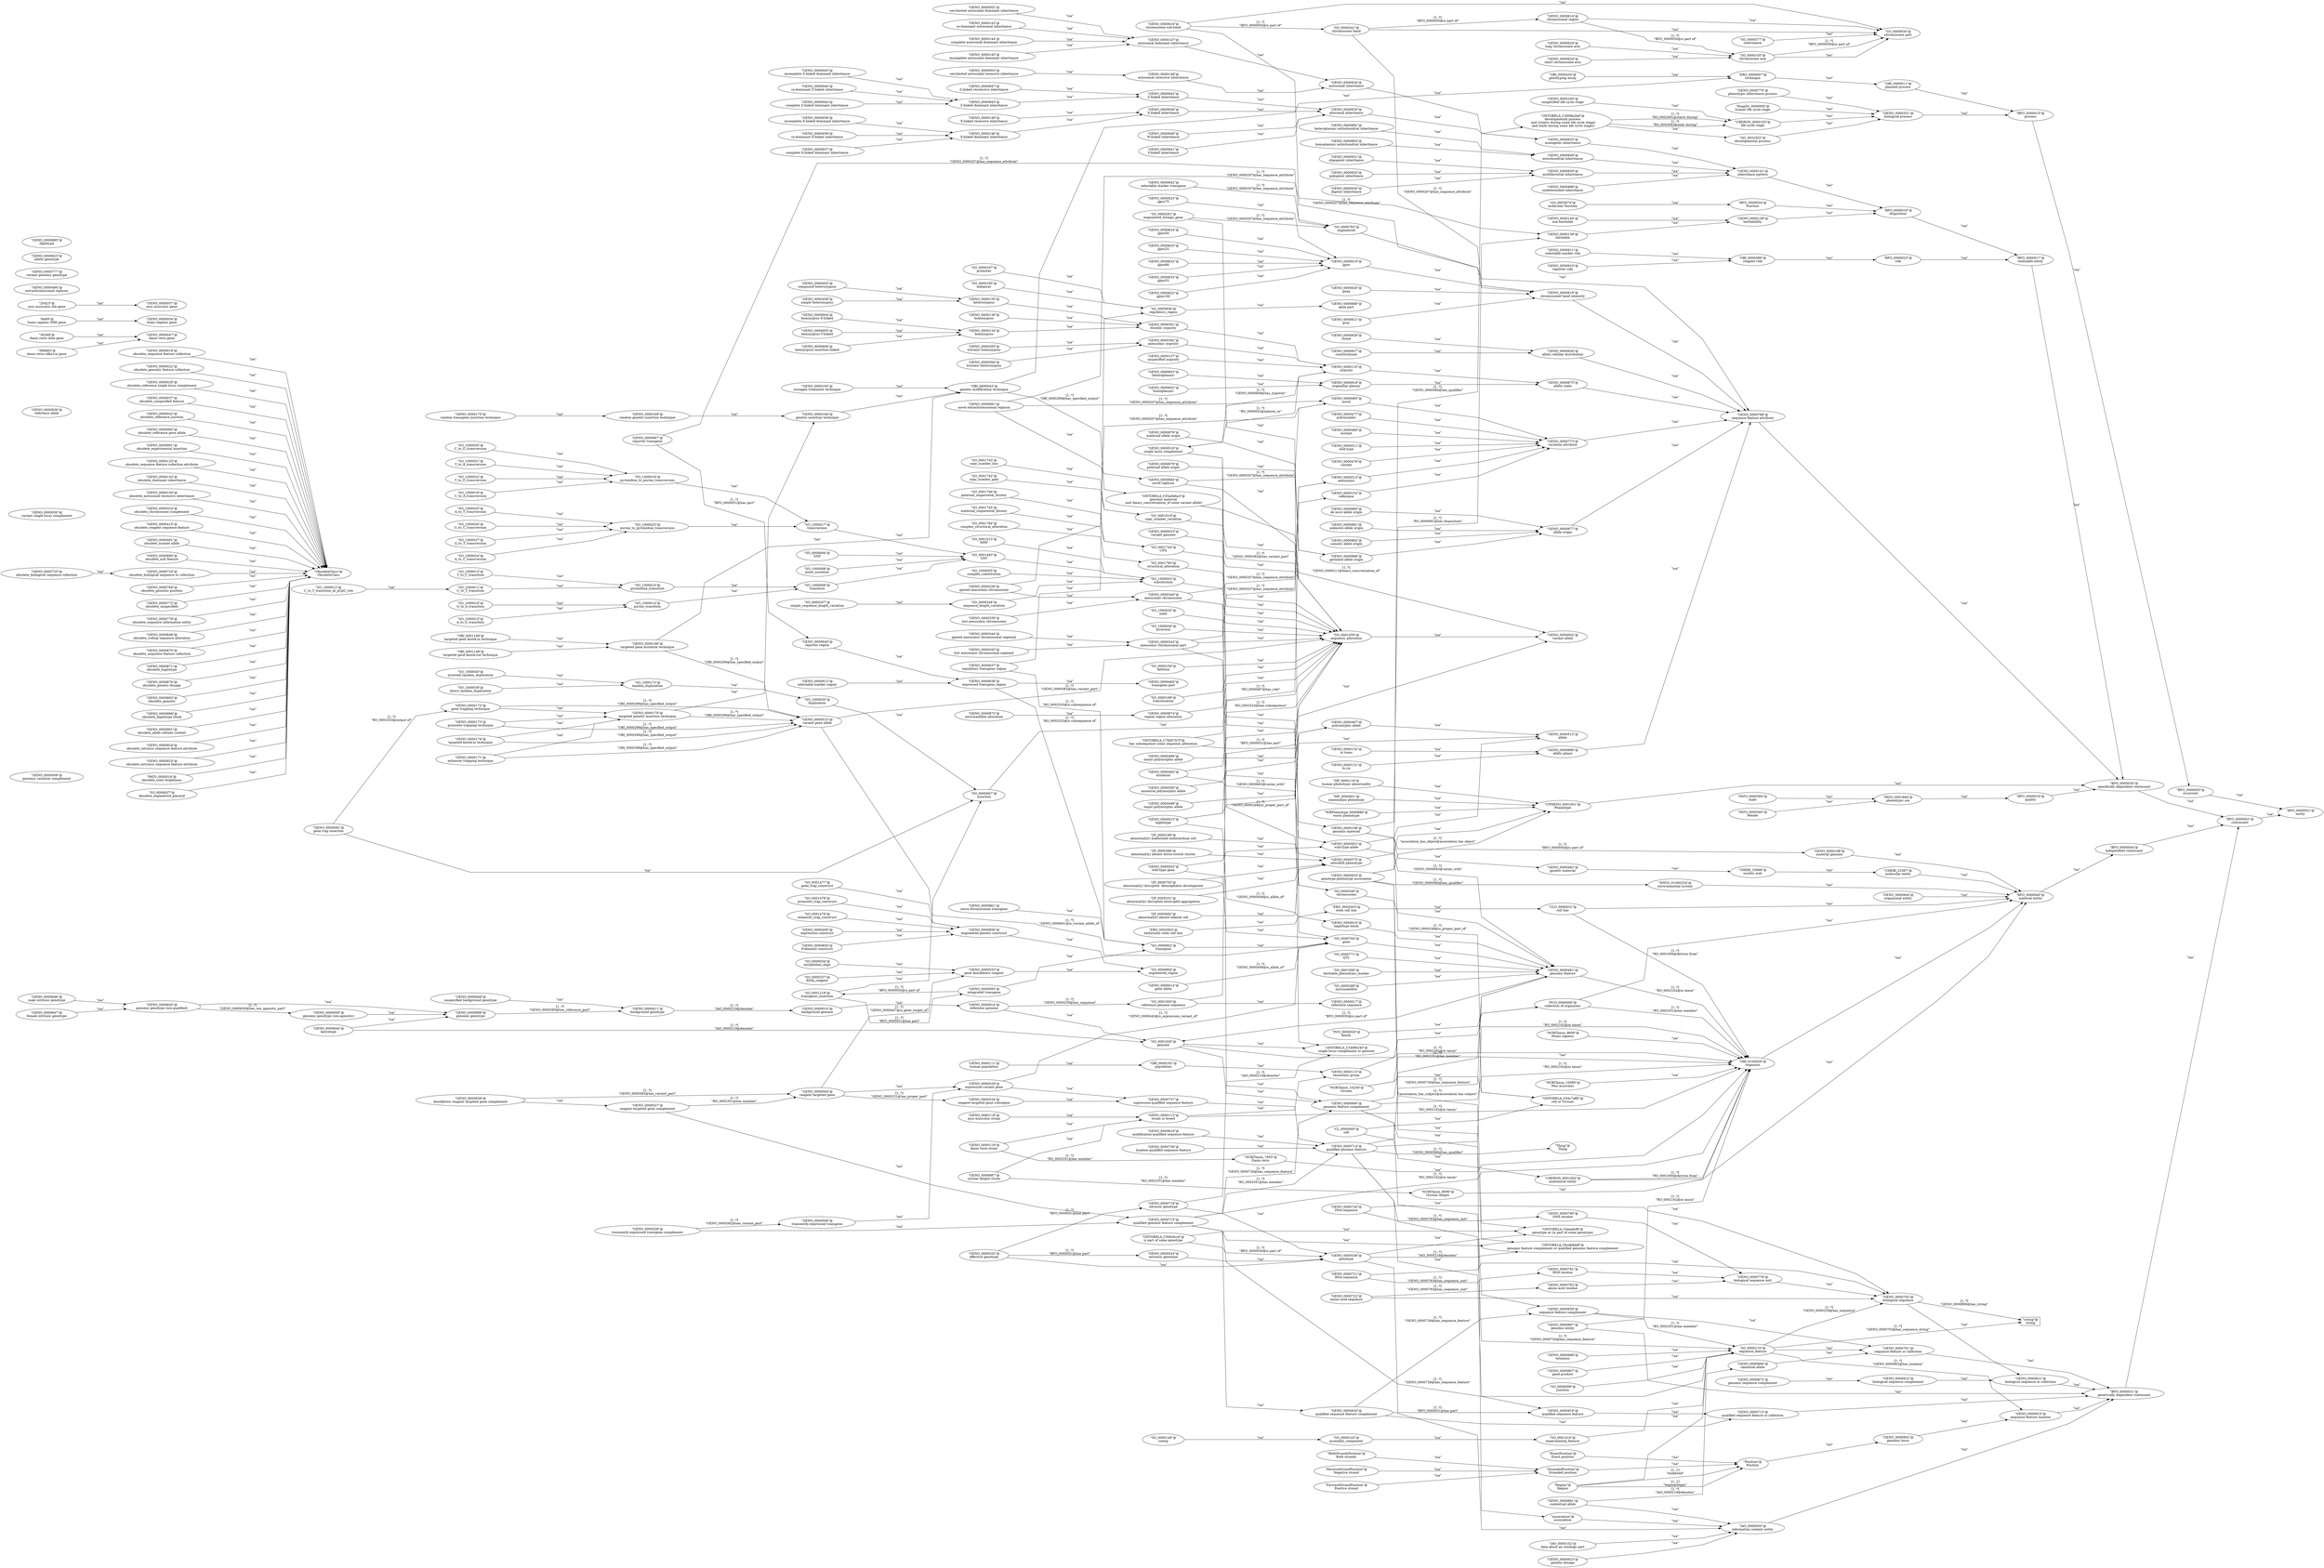 digraph G {
  splines=polyline;
  rankdir=LR;
  "BothStrandsPosition" [ label="\"BothStrandsPosition\"@
Both strands" shape="ellipse" ];
  "ExactPosition" [ label="\"ExactPosition\"@
Exact position" shape="ellipse" ];
  "ForwardStrandPosition" [ label="\"ForwardStrandPosition\"@
Positive strand" shape="ellipse" ];
  "Position" [ label="\"Position\"@
Position" shape="ellipse" ];
  "Region" [ label="\"Region\"@
Region" shape="ellipse" ];
  "ReverseStrandPosition" [ label="\"ReverseStrandPosition\"@
Negative strand" shape="ellipse" ];
  "StrandedPosition" [ label="\"StrandedPosition\"@
Stranded position" shape="ellipse" ];
  "BFO_0000001" [ label="\"BFO_0000001\"@
entity" shape="ellipse" ];
  "BFO_0000002" [ label="\"BFO_0000002\"@
continuant" shape="ellipse" ];
  "BFO_0000003" [ label="\"BFO_0000003\"@
occurrent" shape="ellipse" ];
  "BFO_0000004" [ label="\"BFO_0000004\"@
independent continuant" shape="ellipse" ];
  "BFO_0000015" [ label="\"BFO_0000015\"@
process" shape="ellipse" ];
  "BFO_0000016" [ label="\"BFO_0000016\"@
disposition" shape="ellipse" ];
  "BFO_0000017" [ label="\"BFO_0000017\"@
realizable entity" shape="ellipse" ];
  "BFO_0000019" [ label="\"BFO_0000019\"@
quality" shape="ellipse" ];
  "BFO_0000020" [ label="\"BFO_0000020\"@
specifically dependent continuant" shape="ellipse" ];
  "BFO_0000023" [ label="\"BFO_0000023\"@
role" shape="ellipse" ];
  "BFO_0000031" [ label="\"BFO_0000031\"@
generically dependent continuant" shape="ellipse" ];
  "BFO_0000034" [ label="\"BFO_0000034\"@
function" shape="ellipse" ];
  "BFO_0000040" [ label="\"BFO_0000040\"@
material entity" shape="ellipse" ];
  "CHEBI_23367" [ label="\"CHEBI_23367\"@
molecular entity" shape="ellipse" ];
  "CHEBI_33696" [ label="\"CHEBI_33696\"@
nucleic acid" shape="ellipse" ];
  "CLO_0000031" [ label="\"CLO_0000031\"@
cell line" shape="ellipse" ];
  "CL_0000000" [ label="\"CL_0000000\"@
cell" shape="ellipse" ];
  "ENVO_01000254" [ label="\"ENVO_01000254\"@
environmental system" shape="ellipse" ];
  "ERO_0000007" [ label="\"ERO_0000007\"@
technique" shape="ellipse" ];
  "ERO_0002002" [ label="\"ERO_0002002\"@
embryonic stem cell line" shape="ellipse" ];
  "ERO_0002003" [ label="\"ERO_0002003\"@
stem cell line" shape="ellipse" ];
  "GENO_0000000" [ label="\"GENO_0000000\"@
genomic genotype (sex-agnostic)" shape="ellipse" ];
  "GENO_0000002" [ label="\"GENO_0000002\"@
variant allele" shape="ellipse" ];
  "GENO_0000009" [ label="\"GENO_0000009\"@
genomic variation complement" shape="ellipse" ];
  "GENO_0000010" [ label="\"GENO_0000010\"@
background genome" shape="ellipse" ];
  "GENO_0000014" [ label="\"GENO_0000014\"@
gene allele" shape="ellipse" ];
  "GENO_0000017" [ label="\"GENO_0000017\"@
reference sequence" shape="ellipse" ];
  "GENO_0000019" [ label="\"GENO_0000019\"@
obsolete_sequence feature collection" shape="ellipse" ];
  "GENO_0000022" [ label="\"GENO_0000022\"@
obsolete_genomic feature collection" shape="ellipse" ];
  "GENO_0000029" [ label="\"GENO_0000029\"@
obsolete_reference single locus complement" shape="ellipse" ];
  "GENO_0000030" [ label="\"GENO_0000030\"@
variant single locus complement" shape="ellipse" ];
  "GENO_0000033" [ label="\"GENO_0000033\"@
variant genome" shape="ellipse" ];
  "GENO_0000036" [ label="\"GENO_0000036\"@
reference allele" shape="ellipse" ];
  "GENO_0000037" [ label="\"GENO_0000037\"@
obsolete_unspecified feature" shape="ellipse" ];
  "GENO_0000042" [ label="\"GENO_0000042\"@
obsolete_reference junction" shape="ellipse" ];
  "GENO_0000047" [ label="\"GENO_0000047\"@
danio rerio gene" shape="ellipse" ];
  "GENO_0000054" [ label="\"GENO_0000054\"@
homo sapiens gene" shape="ellipse" ];
  "GENO_0000057" [ label="\"GENO_0000057\"@
mus musculus gene" shape="ellipse" ];
  "GENO_0000060" [ label="\"GENO_0000060\"@
obsolete_reference gene allele" shape="ellipse" ];
  "GENO_0000091" [ label="\"GENO_0000091\"@
obsolete_experimental insertion" shape="ellipse" ];
  "GENO_0000092" [ label="\"GENO_0000092\"@
gene trap insertion" shape="ellipse" ];
  "GENO_0000093" [ label="\"GENO_0000093\"@
integrated transgene" shape="ellipse" ];
  "GENO_0000106" [ label="\"GENO_0000106\"@
genomic material" shape="ellipse" ];
  "GENO_0000108" [ label="\"GENO_0000108\"@
material genome" shape="ellipse" ];
  "GENO_0000111" [ label="\"GENO_0000111\"@
human population" shape="ellipse" ];
  "GENO_0000112" [ label="\"GENO_0000112\"@
strain or breed" shape="ellipse" ];
  "GENO_0000113" [ label="\"GENO_0000113\"@
taxonomic group" shape="ellipse" ];
  "GENO_0000118" [ label="\"GENO_0000118\"@
mus musculus strain" shape="ellipse" ];
  "GENO_0000119" [ label="\"GENO_0000119\"@
danio rerio strain" shape="ellipse" ];
  "GENO_0000125" [ label="\"GENO_0000125\"@
obsolete_sequence feature collection attribute" shape="ellipse" ];
  "GENO_0000131" [ label="\"GENO_0000131\"@
in cis" shape="ellipse" ];
  "GENO_0000132" [ label="\"GENO_0000132\"@
in trans" shape="ellipse" ];
  "GENO_0000133" [ label="\"GENO_0000133\"@
zygosity" shape="ellipse" ];
  "GENO_0000134" [ label="\"GENO_0000134\"@
hemizygous" shape="ellipse" ];
  "GENO_0000135" [ label="\"GENO_0000135\"@
heterozygous" shape="ellipse" ];
  "GENO_0000136" [ label="\"GENO_0000136\"@
homozygous" shape="ellipse" ];
  "GENO_0000137" [ label="\"GENO_0000137\"@
unspecified zygosity" shape="ellipse" ];
  "GENO_0000138" [ label="\"GENO_0000138\"@
heritabililty" shape="ellipse" ];
  "GENO_0000139" [ label="\"GENO_0000139\"@
heritable" shape="ellipse" ];
  "GENO_0000140" [ label="\"GENO_0000140\"@
non-heritable" shape="ellipse" ];
  "GENO_0000141" [ label="\"GENO_0000141\"@
inheritance pattern" shape="ellipse" ];
  "GENO_0000142" [ label="\"GENO_0000142\"@
obsolete_dominant inheritance" shape="ellipse" ];
  "GENO_0000143" [ label="\"GENO_0000143\"@
co-dominant autosomal inheritance" shape="ellipse" ];
  "GENO_0000144" [ label="\"GENO_0000144\"@
complete autosomal dominant inheritance" shape="ellipse" ];
  "GENO_0000145" [ label="\"GENO_0000145\"@
incomplete autosomal dominant inheritance" shape="ellipse" ];
  "GENO_0000146" [ label="\"GENO_0000146\"@
X-linked dominant inheritance" shape="ellipse" ];
  "GENO_0000147" [ label="\"GENO_0000147\"@
autosomal dominant inheritance" shape="ellipse" ];
  "GENO_0000148" [ label="\"GENO_0000148\"@
autosomal recessive inheritance" shape="ellipse" ];
  "GENO_0000149" [ label="\"GENO_0000149\"@
X-linked recessive inheritance" shape="ellipse" ];
  "GENO_0000150" [ label="\"GENO_0000150\"@
obsolete_autosomal recessive inheritance" shape="ellipse" ];
  "GENO_0000152" [ label="\"GENO_0000152\"@
reference" shape="ellipse" ];
  "GENO_0000160" [ label="\"GENO_0000160\"@
unspecified life cycle stage" shape="ellipse" ];
  "GENO_0000164" [ label="\"GENO_0000164\"@
genetic insertion technique" shape="ellipse" ];
  "GENO_0000165" [ label="\"GENO_0000165\"@
mutagen treatment technique" shape="ellipse" ];
  "GENO_0000166" [ label="\"GENO_0000166\"@
targeted gene mutation technique" shape="ellipse" ];
  "GENO_0000169" [ label="\"GENO_0000169\"@
random genetic insertion technique" shape="ellipse" ];
  "GENO_0000170" [ label="\"GENO_0000170\"@
targeted genetic insertion technique" shape="ellipse" ];
  "GENO_0000171" [ label="\"GENO_0000171\"@
enhancer trapping technique" shape="ellipse" ];
  "GENO_0000172" [ label="\"GENO_0000172\"@
gene trapping technique" shape="ellipse" ];
  "GENO_0000173" [ label="\"GENO_0000173\"@
promoter trapping technique" shape="ellipse" ];
  "GENO_0000174" [ label="\"GENO_0000174\"@
targeted knock-in technique" shape="ellipse" ];
  "GENO_0000175" [ label="\"GENO_0000175\"@
random transgene insertion technique" shape="ellipse" ];
  "GENO_0000324" [ label="\"GENO_0000324\"@
obsolete_chromosome complement" shape="ellipse" ];
  "GENO_0000338" [ label="\"GENO_0000338\"@
gained aneusomic chromosome" shape="ellipse" ];
  "GENO_0000339" [ label="\"GENO_0000339\"@
lost aneusomic chromosome" shape="ellipse" ];
  "GENO_0000343" [ label="\"GENO_0000343\"@
aneusomic chromosomal part" shape="ellipse" ];
  "GENO_0000344" [ label="\"GENO_0000344\"@
gained aneusomic chromosomal segment" shape="ellipse" ];
  "GENO_0000345" [ label="\"GENO_0000345\"@
lost aneusomic chromosomal segment" shape="ellipse" ];
  "GENO_0000346" [ label="\"GENO_0000346\"@
aneusomic chromosome" shape="ellipse" ];
  "GENO_0000351" [ label="\"GENO_0000351\"@
biological process" shape="ellipse" ];
  "GENO_0000391" [ label="\"GENO_0000391\"@
disomic zygosity" shape="ellipse" ];
  "GENO_0000392" [ label="\"GENO_0000392\"@
aneusomic zygosity" shape="ellipse" ];
  "GENO_0000393" [ label="\"GENO_0000393\"@
trisomic homozygous" shape="ellipse" ];
  "GENO_0000394" [ label="\"GENO_0000394\"@
trisomic heterozygous" shape="ellipse" ];
  "GENO_0000402" [ label="\"GENO_0000402\"@
compound heterozygous" shape="ellipse" ];
  "GENO_0000415" [ label="\"GENO_0000415\"@
obsolete_reagent sequence feature" shape="ellipse" ];
  "GENO_0000458" [ label="\"GENO_0000458\"@
simple heterozygous" shape="ellipse" ];
  "GENO_0000460" [ label="\"GENO_0000460\"@
transgene part" shape="ellipse" ];
  "GENO_0000476" [ label="\"GENO_0000476\"@
variant" shape="ellipse" ];
  "GENO_0000477" [ label="\"GENO_0000477\"@
polymorphic" shape="ellipse" ];
  "GENO_0000480" [ label="\"GENO_0000480\"@
mutant" shape="ellipse" ];
  "GENO_0000481" [ label="\"GENO_0000481\"@
genomic feature" shape="ellipse" ];
  "GENO_0000482" [ label="\"GENO_0000482\"@
genetic material" shape="ellipse" ];
  "GENO_0000491" [ label="\"GENO_0000491\"@
obsolete_mutant allele" shape="ellipse" ];
  "GENO_0000492" [ label="\"GENO_0000492\"@
mutation" shape="ellipse" ];
  "GENO_0000494" [ label="\"GENO_0000494\"@
extrachromosomal replicon" shape="ellipse" ];
  "GENO_0000495" [ label="\"GENO_0000495\"@
expression construct" shape="ellipse" ];
  "GENO_0000497" [ label="\"GENO_0000497\"@
polymorphic allele" shape="ellipse" ];
  "GENO_0000498" [ label="\"GENO_0000498\"@
major polymorphic allele" shape="ellipse" ];
  "GENO_0000499" [ label="\"GENO_0000499\"@
minor polymorphic allele" shape="ellipse" ];
  "GENO_0000500" [ label="\"GENO_0000500\"@
ancestral polymorphic allele" shape="ellipse" ];
  "GENO_0000501" [ label="\"GENO_0000501\"@
wild-type allele" shape="ellipse" ];
  "GENO_0000502" [ label="\"GENO_0000502\"@
wild-type gene" shape="ellipse" ];
  "GENO_0000504" [ label="\"GENO_0000504\"@
reagent targeted gene" shape="ellipse" ];
  "GENO_0000506" [ label="\"GENO_0000506\"@
transiently-expressed transgene" shape="ellipse" ];
  "GENO_0000511" [ label="\"GENO_0000511\"@
wild-type" shape="ellipse" ];
  "GENO_0000512" [ label="\"GENO_0000512\"@
allele" shape="ellipse" ];
  "GENO_0000513" [ label="\"GENO_0000513\"@
aneusomic" shape="ellipse" ];
  "GENO_0000515" [ label="\"GENO_0000515\"@
variant gene allele" shape="ellipse" ];
  "GENO_0000516" [ label="\"GENO_0000516\"@
single locus complement" shape="ellipse" ];
  "GENO_0000524" [ label="\"GENO_0000524\"@
extrinsic genotype" shape="ellipse" ];
  "GENO_0000525" [ label="\"GENO_0000525\"@
effective genotype" shape="ellipse" ];
  "GENO_0000527" [ label="\"GENO_0000527\"@
reagent-targeted gene complement" shape="ellipse" ];
  "GENO_0000528" [ label="\"GENO_0000528\"@
transiently-expressed transgene complement" shape="ellipse" ];
  "GENO_0000529" [ label="\"GENO_0000529\"@
expression-variant gene" shape="ellipse" ];
  "GENO_0000533" [ label="\"GENO_0000533\"@
gene knockdown reagent" shape="ellipse" ];
  "GENO_0000534" [ label="\"GENO_0000534\"@
reagent-targeted gene subregion" shape="ellipse" ];
  "GENO_0000536" [ label="\"GENO_0000536\"@
genotype" shape="ellipse" ];
  "GENO_0000575" [ label="\"GENO_0000575\"@
zebrafish phenotype" shape="ellipse" ];
  "GENO_0000602" [ label="\"GENO_0000602\"@
homoplasmic" shape="ellipse" ];
  "GENO_0000603" [ label="\"GENO_0000603\"@
heteroplasmic" shape="ellipse" ];
  "GENO_0000604" [ label="\"GENO_0000604\"@
hemizygous X-linked" shape="ellipse" ];
  "GENO_0000605" [ label="\"GENO_0000605\"@
hemizygous Y-linked" shape="ellipse" ];
  "GENO_0000606" [ label="\"GENO_0000606\"@
hemizygous insertion-linked" shape="ellipse" ];
  "GENO_0000611" [ label="\"GENO_0000611\"@
background genotype" shape="ellipse" ];
  "GENO_0000614" [ label="\"GENO_0000614\"@
chromosomal region" shape="ellipse" ];
  "GENO_0000616" [ label="\"GENO_0000616\"@
chromosome sub-band" shape="ellipse" ];
  "GENO_0000618" [ label="\"GENO_0000618\"@
chromosomal band intensity" shape="ellipse" ];
  "GENO_0000619" [ label="\"GENO_0000619\"@
gpos" shape="ellipse" ];
  "GENO_0000620" [ label="\"GENO_0000620\"@
gneg" shape="ellipse" ];
  "GENO_0000621" [ label="\"GENO_0000621\"@
gvar" shape="ellipse" ];
  "GENO_0000622" [ label="\"GENO_0000622\"@
gpos100" shape="ellipse" ];
  "GENO_0000623" [ label="\"GENO_0000623\"@
gpos75" shape="ellipse" ];
  "GENO_0000624" [ label="\"GENO_0000624\"@
gpos50" shape="ellipse" ];
  "GENO_0000625" [ label="\"GENO_0000625\"@
gpos25" shape="ellipse" ];
  "GENO_0000628" [ label="\"GENO_0000628\"@
short chromosome arm" shape="ellipse" ];
  "GENO_0000629" [ label="\"GENO_0000629\"@
long chromosome arm" shape="ellipse" ];
  "GENO_0000632" [ label="\"GENO_0000632\"@
gpos66" shape="ellipse" ];
  "GENO_0000633" [ label="\"GENO_0000633\"@
gpos33" shape="ellipse" ];
  "GENO_0000637" [ label="\"GENO_0000637\"@
regulatory transgene region" shape="ellipse" ];
  "GENO_0000638" [ label="\"GENO_0000638\"@
expressed transgene region" shape="ellipse" ];
  "GENO_0000640" [ label="\"GENO_0000640\"@
reporter region" shape="ellipse" ];
  "GENO_0000642" [ label="\"GENO_0000642\"@
selectable marker transgene" shape="ellipse" ];
  "GENO_0000644" [ label="\"GENO_0000644\"@
karyotype" shape="ellipse" ];
  "GENO_0000645" [ label="\"GENO_0000645\"@
genomic genotype (sex-qualified)" shape="ellipse" ];
  "GENO_0000646" [ label="\"GENO_0000646\"@
male intrinsic genotype" shape="ellipse" ];
  "GENO_0000647" [ label="\"GENO_0000647\"@
female intrinsic genotype" shape="ellipse" ];
  "GENO_0000649" [ label="\"GENO_0000649\"@
unspecified background genotype" shape="ellipse" ];
  "GENO_0000659" [ label="\"GENO_0000659\"@
sequence feature complement" shape="ellipse" ];
  "GENO_0000660" [ label="\"GENO_0000660\"@
genomic feature complement" shape="ellipse" ];
  "GENO_0000666" [ label="\"GENO_0000666\"@
gene part" shape="ellipse" ];
  "GENO_0000667" [ label="\"GENO_0000667\"@
reporter transgene" shape="ellipse" ];
  "GENO_0000680" [ label="\"GENO_0000680\"@
obsolete_null feature" shape="ellipse" ];
  "GENO_0000681" [ label="\"GENO_0000681\"@
novel extrachromosomal replicon" shape="ellipse" ];
  "GENO_0000684" [ label="\"GENO_0000684\"@
novel replicon" shape="ellipse" ];
  "GENO_0000685" [ label="\"GENO_0000685\"@
novel" shape="ellipse" ];
  "GENO_0000688" [ label="\"GENO_0000688\"@
terminus" shape="ellipse" ];
  "GENO_0000701" [ label="\"GENO_0000701\"@
sequence feature or collection" shape="ellipse" ];
  "GENO_0000702" [ label="\"GENO_0000702\"@
biological sequence" shape="ellipse" ];
  "GENO_0000713" [ label="\"GENO_0000713\"@
qualified sequence feature or collection" shape="ellipse" ];
  "GENO_0000714" [ label="\"GENO_0000714\"@
qualified genomic feature" shape="ellipse" ];
  "GENO_0000715" [ label="\"GENO_0000715\"@
qualified genomic feature complement" shape="ellipse" ];
  "GENO_0000719" [ label="\"GENO_0000719\"@
intrinsic genotype" shape="ellipse" ];
  "GENO_0000720" [ label="\"GENO_0000720\"@
DNA sequence" shape="ellipse" ];
  "GENO_0000721" [ label="\"GENO_0000721\"@
RNA sequence" shape="ellipse" ];
  "GENO_0000722" [ label="\"GENO_0000722\"@
amino acid sequence" shape="ellipse" ];
  "GENO_0000724" [ label="\"GENO_0000724\"@
obsolete_biological sequence or collection" shape="ellipse" ];
  "GENO_0000725" [ label="\"GENO_0000725\"@
obsolete_biological sequence collection" shape="ellipse" ];
  "GENO_0000736" [ label="\"GENO_0000736\"@
location-qualified sequence feature" shape="ellipse" ];
  "GENO_0000737" [ label="\"GENO_0000737\"@
expression-qualified sequence feature" shape="ellipse" ];
  "GENO_0000768" [ label="\"GENO_0000768\"@
obsolete_genomic position" shape="ellipse" ];
  "GENO_0000770" [ label="\"GENO_0000770\"@
phenotypic inheritance process" shape="ellipse" ];
  "GENO_0000772" [ label="\"GENO_0000772\"@
obsolete_unspecified" shape="ellipse" ];
  "GENO_0000773" [ label="\"GENO_0000773\"@
variation attribute" shape="ellipse" ];
  "GENO_0000777" [ label="\"GENO_0000777\"@
variant genomic genotype" shape="ellipse" ];
  "GENO_0000778" [ label="\"GENO_0000778\"@
obsolete_sequence information entity" shape="ellipse" ];
  "GENO_0000779" [ label="\"GENO_0000779\"@
biological sequence unit" shape="ellipse" ];
  "GENO_0000780" [ label="\"GENO_0000780\"@
DNA residue" shape="ellipse" ];
  "GENO_0000781" [ label="\"GENO_0000781\"@
RNA residue" shape="ellipse" ];
  "GENO_0000782" [ label="\"GENO_0000782\"@
amino acid residue" shape="ellipse" ];
  "GENO_0000788" [ label="\"GENO_0000788\"@
sequence feature attribute" shape="ellipse" ];
  "GENO_0000815" [ label="\"GENO_0000815\"@
sequence feature location" shape="ellipse" ];
  "GENO_0000818" [ label="\"GENO_0000818\"@
modification-qualified sequence feature" shape="ellipse" ];
  "GENO_0000823" [ label="\"GENO_0000823\"@
allelic genotype" shape="ellipse" ];
  "GENO_0000833" [ label="\"GENO_0000833\"@
genotype-phenotype association" shape="ellipse" ];
  "GENO_0000839" [ label="\"GENO_0000839\"@
knockdown reagent targeted gene complement" shape="ellipse" ];
  "GENO_0000848" [ label="\"GENO_0000848\"@
obsolete_coding sequence alteration" shape="ellipse" ];
  "GENO_0000850" [ label="\"GENO_0000850\"@
P-element construct" shape="ellipse" ];
  "GENO_0000856" [ label="\"GENO_0000856\"@
engineered genetic construct" shape="ellipse" ];
  "GENO_0000861" [ label="\"GENO_0000861\"@
extra-chromosomal transgene" shape="ellipse" ];
  "GENO_0000870" [ label="\"GENO_0000870\"@
obsolete_sequence feature collection" shape="ellipse" ];
  "GENO_0000871" [ label="\"GENO_0000871\"@
obsolete_haplotype" shape="ellipse" ];
  "GENO_0000872" [ label="\"GENO_0000872\"@
genomic sequence complement" shape="ellipse" ];
  "GENO_0000873" [ label="\"GENO_0000873\"@
microsatellite alteration" shape="ellipse" ];
  "GENO_0000874" [ label="\"GENO_0000874\"@
repeat region alteration" shape="ellipse" ];
  "GENO_0000875" [ label="\"GENO_0000875\"@
allelic state" shape="ellipse" ];
  "GENO_0000876" [ label="\"GENO_0000876\"@
obsolete_genetic dosage" shape="ellipse" ];
  "GENO_0000877" [ label="\"GENO_0000877\"@
allele origin" shape="ellipse" ];
  "GENO_0000878" [ label="\"GENO_0000878\"@
maternal allele origin" shape="ellipse" ];
  "GENO_0000879" [ label="\"GENO_0000879\"@
paternal allele origin" shape="ellipse" ];
  "GENO_0000880" [ label="\"GENO_0000880\"@
de novo allele origin" shape="ellipse" ];
  "GENO_0000881" [ label="\"GENO_0000881\"@
unknown allele origin" shape="ellipse" ];
  "GENO_0000882" [ label="\"GENO_0000882\"@
somatic allele origin" shape="ellipse" ];
  "GENO_0000883" [ label="\"GENO_0000883\"@
obsolete_gametic" shape="ellipse" ];
  "GENO_0000885" [ label="\"GENO_0000885\"@
diplotype" shape="ellipse" ];
  "GENO_0000886" [ label="\"GENO_0000886\"@
allelic phase" shape="ellipse" ];
  "GENO_0000887" [ label="\"GENO_0000887\"@
oryzias latipes strain" shape="ellipse" ];
  "GENO_0000888" [ label="\"GENO_0000888\"@
germline allele origin" shape="ellipse" ];
  "GENO_0000889" [ label="\"GENO_0000889\"@
undetermined inheritance" shape="ellipse" ];
  "GENO_0000890" [ label="\"GENO_0000890\"@
canonical allele" shape="ellipse" ];
  "GENO_0000891" [ label="\"GENO_0000891\"@
contextual allele" shape="ellipse" ];
  "GENO_0000892" [ label="\"GENO_0000892\"@
heteroplasmic mitochondrial inheritance" shape="ellipse" ];
  "GENO_0000893" [ label="\"GENO_0000893\"@
homoplasmic mitochondrial inheritance" shape="ellipse" ];
  "GENO_0000897" [ label="\"GENO_0000897\"@
genomic entity" shape="ellipse" ];
  "GENO_0000898" [ label="\"GENO_0000898\"@
obsolete_haplotype block" shape="ellipse" ];
  "GENO_0000899" [ label="\"GENO_0000899\"@
genomic genotype" shape="ellipse" ];
  "GENO_0000901" [ label="\"GENO_0000901\"@
obsolete_allele cellular context" shape="ellipse" ];
  "GENO_0000902" [ label="\"GENO_0000902\"@
genomic locus" shape="ellipse" ];
  "GENO_0000904" [ label="\"GENO_0000904\"@
organismal entity" shape="ellipse" ];
  "GENO_0000907" [ label="\"GENO_0000907\"@
gene product" shape="ellipse" ];
  "GENO_0000910" [ label="\"GENO_0000910\"@
reporter role" shape="ellipse" ];
  "GENO_0000911" [ label="\"GENO_0000911\"@
selectable marker role" shape="ellipse" ];
  "GENO_0000912" [ label="\"GENO_0000912\"@
selectable marker region" shape="ellipse" ];
  "GENO_0000914" [ label="\"GENO_0000914\"@
reference genome" shape="ellipse" ];
  "GENO_0000915" [ label="\"GENO_0000915\"@
haplotype" shape="ellipse" ];
  "GENO_0000916" [ label="\"GENO_0000916\"@
haplotype block" shape="ellipse" ];
  "GENO_0000918" [ label="\"GENO_0000918\"@
organellar plasmy" shape="ellipse" ];
  "GENO_0000919" [ label="\"GENO_0000919\"@
qualified sequence feature" shape="ellipse" ];
  "GENO_0000920" [ label="\"GENO_0000920\"@
qualified sequence feature complement" shape="ellipse" ];
  "GENO_0000921" [ label="\"GENO_0000921\"@
biological sequence or collection" shape="ellipse" ];
  "GENO_0000922" [ label="\"GENO_0000922\"@
biological sequence complement" shape="ellipse" ];
  "GENO_0000923" [ label="\"GENO_0000923\"@
genetic dosage" shape="ellipse" ];
  "GENO_0000924" [ label="\"GENO_0000924\"@
obsolete_intrinsic sequence feature attribute" shape="ellipse" ];
  "GENO_0000925" [ label="\"GENO_0000925\"@
obsolete_extrinsic sequence feature attribute" shape="ellipse" ];
  "GENO_0000926" [ label="\"GENO_0000926\"@
allelic cellular distribution" shape="ellipse" ];
  "GENO_0000927" [ label="\"GENO_0000927\"@
constitutional" shape="ellipse" ];
  "GENO_0000928" [ label="\"GENO_0000928\"@
clonal" shape="ellipse" ];
  "GENO_0000929" [ label="\"GENO_0000929\"@
multifactorial inheritance" shape="ellipse" ];
  "GENO_0000930" [ label="\"GENO_0000930\"@
digenic inheritance" shape="ellipse" ];
  "GENO_0000931" [ label="\"GENO_0000931\"@
oligogenic inheritance" shape="ellipse" ];
  "GENO_0000932" [ label="\"GENO_0000932\"@
polygenic inheritance" shape="ellipse" ];
  "GENO_0000933" [ label="\"GENO_0000933\"@
monogenic inheritance" shape="ellipse" ];
  "GENO_0000934" [ label="\"GENO_0000934\"@
autosomal inheritance" shape="ellipse" ];
  "GENO_0000935" [ label="\"GENO_0000935\"@
allosomal inheritance" shape="ellipse" ];
  "GENO_0000936" [ label="\"GENO_0000936\"@
X-linked inheritance" shape="ellipse" ];
  "GENO_0000937" [ label="\"GENO_0000937\"@
complete X-linked dominant inheritance" shape="ellipse" ];
  "GENO_0000938" [ label="\"GENO_0000938\"@
incomplete X-linked dominant inheritance" shape="ellipse" ];
  "GENO_0000939" [ label="\"GENO_0000939\"@
co-dominant X-linked inheritance" shape="ellipse" ];
  "GENO_0000941" [ label="\"GENO_0000941\"@
Y-linked inheritance" shape="ellipse" ];
  "GENO_0000942" [ label="\"GENO_0000942\"@
Z-linked inheritance" shape="ellipse" ];
  "GENO_0000943" [ label="\"GENO_0000943\"@
Z-linked dominant inheritance" shape="ellipse" ];
  "GENO_0000944" [ label="\"GENO_0000944\"@
complete Z-linked dominant inheritance" shape="ellipse" ];
  "GENO_0000945" [ label="\"GENO_0000945\"@
incomplete Z-linked dominant inheritance" shape="ellipse" ];
  "GENO_0000946" [ label="\"GENO_0000946\"@
co-dominant Z-linked inheritance" shape="ellipse" ];
  "GENO_0000947" [ label="\"GENO_0000947\"@
Z-linked reccessive inheritance" shape="ellipse" ];
  "GENO_0000948" [ label="\"GENO_0000948\"@
W-linked inheritance" shape="ellipse" ];
  "GENO_0000949" [ label="\"GENO_0000949\"@
mitochondrial inheritance" shape="ellipse" ];
  "GENO_0000952" [ label="\"GENO_0000952\"@
sex-limited autosomal dominant inheritance" shape="ellipse" ];
  "GENO_0000953" [ label="\"GENO_0000953\"@
sex-limited autosomal recessive inheritance" shape="ellipse" ];
  "GO_0003674" [ label="\"GO_0003674\"@
molecular function" shape="ellipse" ];
  "GO_0032502" [ label="\"GO_0032502\"@
developmental process" shape="ellipse" ];
  "HP_0000118" [ label="\"HP_0000118\"@
human phenotypic abnormality" shape="ellipse" ];
  "HsapDv_0000000" [ label="\"HsapDv_0000000\"@
human life cycle stage" shape="ellipse" ];
  "IAO_0000030" [ label="\"IAO_0000030\"@
information content entity" shape="ellipse" ];
  "IAO_0000102" [ label="\"IAO_0000102\"@
data about an ontology part" shape="ellipse" ];
  "MP_0000001" [ label="\"MP_0000001\"@
mammalian phenotype" shape="ellipse" ];
  "NCBITaxon_10090" [ label="\"NCBITaxon_10090\"@
Mus musculus" shape="ellipse" ];
  "NCBITaxon_10239" [ label="\"NCBITaxon_10239\"@
Viruses" shape="ellipse" ];
  "NCBITaxon_7955" [ label="\"NCBITaxon_7955\"@
Danio rerio" shape="ellipse" ];
  "NCBITaxon_8090" [ label="\"NCBITaxon_8090\"@
Oryzias latipes" shape="ellipse" ];
  "NCBITaxon_9606" [ label="\"NCBITaxon_9606\"@
Homo sapiens" shape="ellipse" ];
  "OBI_0000011" [ label="\"OBI_0000011\"@
planned process" shape="ellipse" ];
  "OBI_0000086" [ label="\"OBI_0000086\"@
reagent role" shape="ellipse" ];
  "OBI_0000181" [ label="\"OBI_0000181\"@
population" shape="ellipse" ];
  "OBI_0000435" [ label="\"OBI_0000435\"@
genotyping assay" shape="ellipse" ];
  "OBI_0001148" [ label="\"OBI_0001148\"@
targeted gene knock-out technique" shape="ellipse" ];
  "OBI_0001149" [ label="\"OBI_0001149\"@
targeted gene knock-in technique" shape="ellipse" ];
  "OBI_0100026" [ label="\"OBI_0100026\"@
organism" shape="ellipse" ];
  "OBI_0600043" [ label="\"OBI_0600043\"@
genetic modification technique" shape="ellipse" ];
  "PATO_0000016" [ label="\"PATO_0000016\"@
obsolete_color brightness" shape="ellipse" ];
  "PATO_0000383" [ label="\"PATO_0000383\"@
female" shape="ellipse" ];
  "PATO_0000384" [ label="\"PATO_0000384\"@
male" shape="ellipse" ];
  "PATO_0001894" [ label="\"PATO_0001894\"@
phenotypic sex" shape="ellipse" ];
  "PCO_0000000" [ label="\"PCO_0000000\"@
collection of organisms" shape="ellipse" ];
  "PCO_0000020" [ label="\"PCO_0000020\"@
family" shape="ellipse" ];
  "SO_0000034" [ label="\"SO_0000034\"@
morpholino_oligo" shape="ellipse" ];
  "SO_0000105" [ label="\"SO_0000105\"@
chromosome arm" shape="ellipse" ];
  "SO_0000110" [ label="\"SO_0000110\"@
sequence_feature" shape="ellipse" ];
  "SO_0000143" [ label="\"SO_0000143\"@
assembly_component" shape="ellipse" ];
  "SO_0000149" [ label="\"SO_0000149\"@
contig" shape="ellipse" ];
  "SO_0000159" [ label="\"SO_0000159\"@
deletion" shape="ellipse" ];
  "SO_0000165" [ label="\"SO_0000165\"@
enhancer" shape="ellipse" ];
  "SO_0000167" [ label="\"SO_0000167\"@
promoter" shape="ellipse" ];
  "SO_0000199" [ label="\"SO_0000199\"@
translocation" shape="ellipse" ];
  "SO_0000207" [ label="\"SO_0000207\"@
simple_sequence_length_variation" shape="ellipse" ];
  "SO_0000248" [ label="\"SO_0000248\"@
sequence_length_variation" shape="ellipse" ];
  "SO_0000281" [ label="\"SO_0000281\"@
engineered_foreign_gene" shape="ellipse" ];
  "SO_0000289" [ label="\"SO_0000289\"@
microsatellite" shape="ellipse" ];
  "SO_0000337" [ label="\"SO_0000337\"@
RNAi_reagent" shape="ellipse" ];
  "SO_0000340" [ label="\"SO_0000340\"@
chromosome" shape="ellipse" ];
  "SO_0000341" [ label="\"SO_0000341\"@
chromosome band" shape="ellipse" ];
  "SO_0000577" [ label="\"SO_0000577\"@
centromere" shape="ellipse" ];
  "SO_0000637" [ label="\"SO_0000637\"@
obsolete_engineered_plasmid" shape="ellipse" ];
  "SO_0000667" [ label="\"SO_0000667\"@
insertion" shape="ellipse" ];
  "SO_0000694" [ label="\"SO_0000694\"@
SNP" shape="ellipse" ];
  "SO_0000699" [ label="\"SO_0000699\"@
junction" shape="ellipse" ];
  "SO_0000704" [ label="\"SO_0000704\"@
gene" shape="ellipse" ];
  "SO_0000771" [ label="\"SO_0000771\"@
QTL" shape="ellipse" ];
  "SO_0000783" [ label="\"SO_0000783\"@
engineered" shape="ellipse" ];
  "SO_0000804" [ label="\"SO_0000804\"@
engineered_region" shape="ellipse" ];
  "SO_0000830" [ label="\"SO_0000830\"@
chromosome part" shape="ellipse" ];
  "SO_0000902" [ label="\"SO_0000902\"@
transgene" shape="ellipse" ];
  "SO_0001013" [ label="\"SO_0001013\"@
MNP" shape="ellipse" ];
  "SO_0001019" [ label="\"SO_0001019\"@
copy_number_variation" shape="ellipse" ];
  "SO_0001026" [ label="\"SO_0001026\"@
genome" shape="ellipse" ];
  "SO_0001059" [ label="\"SO_0001059\"@
sequence_alteration" shape="ellipse" ];
  "SO_0001218" [ label="\"SO_0001218\"@
transgenic_insertion" shape="ellipse" ];
  "SO_0001410" [ label="\"SO_0001410\"@
experimental_feature" shape="ellipse" ];
  "SO_0001477" [ label="\"SO_0001477\"@
gene_trap_construct" shape="ellipse" ];
  "SO_0001478" [ label="\"SO_0001478\"@
promoter_trap_construct" shape="ellipse" ];
  "SO_0001479" [ label="\"SO_0001479\"@
enhancer_trap_construct" shape="ellipse" ];
  "SO_0001483" [ label="\"SO_0001483\"@
SNV" shape="ellipse" ];
  "SO_0001500" [ label="\"SO_0001500\"@
heritable_phenotypic_marker" shape="ellipse" ];
  "SO_0001505" [ label="\"SO_0001505\"@
reference genome sequence" shape="ellipse" ];
  "SO_0001742" [ label="\"SO_0001742\"@
copy_number_gain" shape="ellipse" ];
  "SO_0001743" [ label="\"SO_0001743\"@
copy_number_loss" shape="ellipse" ];
  "SO_0001744" [ label="\"SO_0001744\"@
UPD" shape="ellipse" ];
  "SO_0001745" [ label="\"SO_0001745\"@
maternal_uniparental_disomy" shape="ellipse" ];
  "SO_0001746" [ label="\"SO_0001746\"@
paternal_uniparental_disomy" shape="ellipse" ];
  "SO_0001784" [ label="\"SO_0001784\"@
complex_structural_alteration" shape="ellipse" ];
  "SO_0001785" [ label="\"SO_0001785\"@
structural_alteration" shape="ellipse" ];
  "SO_0005836" [ label="\"SO_0005836\"@
regulatory_region" shape="ellipse" ];
  "SO_1000002" [ label="\"SO_1000002\"@
substitution" shape="ellipse" ];
  "SO_1000005" [ label="\"SO_1000005\"@
complex_substitution" shape="ellipse" ];
  "SO_1000008" [ label="\"SO_1000008\"@
point_mutation" shape="ellipse" ];
  "SO_1000009" [ label="\"SO_1000009\"@
transition" shape="ellipse" ];
  "SO_1000010" [ label="\"SO_1000010\"@
pyrimidine_transition" shape="ellipse" ];
  "SO_1000011" [ label="\"SO_1000011\"@
C_to_T_transition" shape="ellipse" ];
  "SO_1000012" [ label="\"SO_1000012\"@
C_to_T_transition_at_pCpG_site" shape="ellipse" ];
  "SO_1000013" [ label="\"SO_1000013\"@
T_to_C_transition" shape="ellipse" ];
  "SO_1000014" [ label="\"SO_1000014\"@
purine_transition" shape="ellipse" ];
  "SO_1000015" [ label="\"SO_1000015\"@
A_to_G_transition" shape="ellipse" ];
  "SO_1000016" [ label="\"SO_1000016\"@
G_to_A_transition" shape="ellipse" ];
  "SO_1000017" [ label="\"SO_1000017\"@
transversion" shape="ellipse" ];
  "SO_1000018" [ label="\"SO_1000018\"@
pyrimidine_to_purine_transversion" shape="ellipse" ];
  "SO_1000019" [ label="\"SO_1000019\"@
C_to_A_transversion" shape="ellipse" ];
  "SO_1000020" [ label="\"SO_1000020\"@
C_to_G_transversion" shape="ellipse" ];
  "SO_1000021" [ label="\"SO_1000021\"@
T_to_A_transversion" shape="ellipse" ];
  "SO_1000022" [ label="\"SO_1000022\"@
T_to_G_transversion" shape="ellipse" ];
  "SO_1000023" [ label="\"SO_1000023\"@
purine_to_pyrimidine_transversion" shape="ellipse" ];
  "SO_1000024" [ label="\"SO_1000024\"@
A_to_C_transversion" shape="ellipse" ];
  "SO_1000025" [ label="\"SO_1000025\"@
A_to_T_transversion" shape="ellipse" ];
  "SO_1000026" [ label="\"SO_1000026\"@
G_to_C_transversion" shape="ellipse" ];
  "SO_1000027" [ label="\"SO_1000027\"@
G_to_T_transversion" shape="ellipse" ];
  "SO_1000032" [ label="\"SO_1000032\"@
indel" shape="ellipse" ];
  "SO_1000035" [ label="\"SO_1000035\"@
duplication" shape="ellipse" ];
  "SO_1000036" [ label="\"SO_1000036\"@
inversion" shape="ellipse" ];
  "SO_1000039" [ label="\"SO_1000039\"@
direct_tandem_duplication" shape="ellipse" ];
  "SO_1000040" [ label="\"SO_1000040\"@
inverted_tandem_duplication" shape="ellipse" ];
  "SO_1000173" [ label="\"SO_1000173\"@
tandem_duplication" shape="ellipse" ];
  "UBERON_0000105" [ label="\"UBERON_0000105\"@
life cycle stage" shape="ellipse" ];
  "UBERON_0001062" [ label="\"UBERON_0001062\"@
anatomical entity" shape="ellipse" ];
  "UPHENO_0001001" [ label="\"UPHENO_0001001\"@
Phenotype" shape="ellipse" ];
  "WBPhenotype_0000886" [ label="\"WBPhenotype_0000886\"@
worm phenotype" shape="ellipse" ];
  "ZP_0000199" [ label="\"ZP_0000199\"@
abnormal(ly) malformed endocardium cell" shape="ellipse" ];
  "ZP_0000386" [ label="\"ZP_0000386\"@
abnormal(ly) absent dorso-rostral cluster" shape="ellipse" ];
  "ZP_0000755" [ label="\"ZP_0000755\"@
abnormal(ly) disrupted  diencephalon development" shape="ellipse" ];
  "ZP_0005531" [ label="\"ZP_0005531\"@
abnormal(ly) disrupted neutrophil aggregation" shape="ellipse" ];
  "ZP_0005692" [ label="\"ZP_0005692\"@
abnormal(ly) absent adaxial cell" shape="ellipse" ];
  "association" [ label="\"association\"@
association" shape="ellipse" ];
  "ObsoleteClass" [ label="\"ObsoleteClass\"@
ObsoleteClass" shape="ellipse" ];
  "20423" [ label="\"20423\"@
mus musculus shh gene" shape="ellipse" ];
  "30269" [ label="\"30269\"@
danio rerio shha gene" shape="ellipse" ];
  "399483" [ label="\"399483\"@
danio rerio cdkn1ca gene" shape="ellipse" ];
  "6469" [ label="\"6469\"@
homo sapiens SHH gene" shape="ellipse" ];
  "Thing" [ label="\"Thing\"@
Thing" shape="ellipse" ];
  "ONTORELA_C78d57b7f" [ label="\"ONTORELA_C78d57b7f\"@
has subsequence some sequence_alteration" shape="ellipse" ];
  "ONTORELA_C6cdb8ddf" [ label="\"ONTORELA_C6cdb8ddf\"@
genomic feature complement or qualified genomic feature complement" shape="ellipse" ];
  "ONTORELA_C349f0240" [ label="\"ONTORELA_C349f0240\"@
single locus complement or genome" shape="ellipse" ];
  "ONTORELA_C64c7aff2" [ label="\"ONTORELA_C64c7aff2\"@
cell or Viruses" shape="ellipse" ];
  "ONTORELA_C6eeefcf9" [ label="\"ONTORELA_C6eeefcf9\"@
genotype or (is part of some genotype)" shape="ellipse" ];
  "ONTORELA_C50fc6ccd" [ label="\"ONTORELA_C50fc6ccd\"@
is part of some genotype" shape="ellipse" ];
  "ONTORELA_C55a946a3" [ label="\"ONTORELA_C55a946a3\"@
genomic material
 and (bears_concretization_of some variant allele)" shape="ellipse" ];
  "ONTORELA_C3009a2bd" [ label="\"ONTORELA_C3009a2bd\"@
developmental process
 and ((starts during some life cycle stage)
 and (ends during some life cycle stage))" shape="ellipse" ];
  "string" [ label="\"string\"@
string" shape="box" ];
  "GENO_0000119" -> "GENO_0000112" [ label="\"isa\"" style="solid" ];
  "SO_1000013" -> "SO_1000010" [ label="\"isa\"" style="solid" ];
  "GENO_0000873" -> "GENO_0000874" [ label="\"isa\"" style="solid" ];
  "SO_0000143" -> "SO_0001410" [ label="\"isa\"" style="solid" ];
  "GENO_0000779" -> "GENO_0000702" [ label="\"isa\"" style="solid" ];
  "GENO_0000889" -> "GENO_0000141" [ label="\"isa\"" style="solid" ];
  "GENO_0000624" -> "GENO_0000619" [ label="\"isa\"" style="solid" ];
  "SO_0000167" -> "SO_0005836" [ label="\"isa\"" style="solid" ];
  "GENO_0000713" -> "BFO_0000031" [ label="\"isa\"" style="solid" ];
  "SO_0000704" -> "GENO_0000481" [ label="\"isa\"" style="solid" ];
  "GENO_0000645" -> "GENO_0000899" [ label="\"isa\"" style="solid" ];
  "GENO_0000533" -> "SO_0000804" [ label="\"isa\"" style="solid" ];
  "GENO_0000953" -> "GENO_0000148" [ label="\"isa\"" style="solid" ];
  "GENO_0000498" -> "GENO_0000497" [ label="\"isa\"" style="solid" ];
  "GENO_0000646" -> "GENO_0000645" [ label="\"isa\"" style="solid" ];
  "GENO_0000871" -> "ObsoleteClass" [ label="\"isa\"" style="solid" ];
  "GENO_0000351" -> "BFO_0000015" [ label="\"isa\"" style="solid" ];
  "GENO_0000108" -> "BFO_0000040" [ label="\"isa\"" style="solid" ];
  "GENO_0000647" -> "GENO_0000645" [ label="\"isa\"" style="solid" ];
  "GENO_0000500" -> "GENO_0000497" [ label="\"isa\"" style="solid" ];
  "ZP_0000755" -> "GENO_0000575" [ label="\"isa\"" style="solid" ];
  "SO_1000002" -> "SO_0001059" [ label="\"isa\"" style="solid" ];
  "GENO_0000513" -> "GENO_0000773" [ label="\"isa\"" style="solid" ];
  "SO_1000173" -> "SO_1000035" [ label="\"isa\"" style="solid" ];
  "GENO_0000649" -> "GENO_0000611" [ label="\"isa\"" style="solid" ];
  "SO_1000015" -> "SO_1000014" [ label="\"isa\"" style="solid" ];
  "GENO_0000911" -> "OBI_0000086" [ label="\"isa\"" style="solid" ];
  "GENO_0000393" -> "GENO_0000392" [ label="\"isa\"" style="solid" ];
  "GENO_0000724" -> "ObsoleteClass" [ label="\"isa\"" style="solid" ];
  "SO_0001479" -> "GENO_0000856" [ label="\"isa\"" style="solid" ];
  "SO_0000577" -> "SO_0000830" [ label="\"isa\"" style="solid" ];
  "GENO_0000415" -> "ObsoleteClass" [ label="\"isa\"" style="solid" ];
  "GENO_0000927" -> "GENO_0000926" [ label="\"isa\"" style="solid" ];
  "GENO_0000875" -> "GENO_0000788" [ label="\"isa\"" style="solid" ];
  "GENO_0000916" -> "GENO_0000481" [ label="\"isa\"" style="solid" ];
  "SO_1000035" -> "SO_0000667" [ label="\"isa\"" style="solid" ];
  "GENO_0000136" -> "GENO_0000391" [ label="\"isa\"" style="solid" ];
  "SO_1000010" -> "SO_1000009" [ label="\"isa\"" style="solid" ];
  "GENO_0000772" -> "ObsoleteClass" [ label="\"isa\"" style="solid" ];
  "PATO_0000016" -> "ObsoleteClass" [ label="\"isa\"" style="solid" ];
  "GENO_0000502" -> "SO_0000704" [ label="\"isa\"" style="solid" ];
  "ForwardStrandPosition" -> "StrandedPosition" [ label="\"isa\"" style="solid" ];
  "GENO_0000042" -> "ObsoleteClass" [ label="\"isa\"" style="solid" ];
  "GENO_0000480" -> "GENO_0000773" [ label="\"isa\"" style="solid" ];
  "GENO_0000926" -> "GENO_0000788" [ label="\"isa\"" style="solid" ];
  "GENO_0000145" -> "GENO_0000147" [ label="\"isa\"" style="solid" ];
  "ENVO_01000254" -> "BFO_0000040" [ label="\"isa\"" style="solid" ];
  "GENO_0000946" -> "GENO_0000943" [ label="\"isa\"" style="solid" ];
  "OBI_0000086" -> "BFO_0000023" [ label="\"isa\"" style="solid" ];
  "GENO_0000160" -> "UBERON_0000105" [ label="\"isa\"" style="solid" ];
  "NCBITaxon_7955" -> "OBI_0100026" [ label="\"isa\"" style="solid" ];
  "GENO_0000883" -> "ObsoleteClass" [ label="\"isa\"" style="solid" ];
  "GENO_0000501" -> "GENO_0000512" [ label="\"isa\"" style="solid" ];
  "GENO_0000930" -> "GENO_0000929" [ label="\"isa\"" style="solid" ];
  "GENO_0000881" -> "GENO_0000877" [ label="\"isa\"" style="solid" ];
  "SO_0001026" -> "GENO_0000660" [ label="\"isa\"" style="solid" ];
  "GENO_0000143" -> "GENO_0000147" [ label="\"isa\"" style="solid" ];
  "GENO_0000848" -> "ObsoleteClass" [ label="\"isa\"" style="solid" ];
  "SO_1000022" -> "SO_1000018" [ label="\"isa\"" style="solid" ];
  "GENO_0000148" -> "GENO_0000934" [ label="\"isa\"" style="solid" ];
  "GENO_0000715" -> "GENO_0000920" [ label="\"isa\"" style="solid" ];
  "GENO_0000782" -> "GENO_0000779" [ label="\"isa\"" style="solid" ];
  "IAO_0000102" -> "IAO_0000030" [ label="\"isa\"" style="solid" ];
  "SO_1000009" -> "SO_0001483" [ label="\"isa\"" style="solid" ];
  "GENO_0000029" -> "ObsoleteClass" [ label="\"isa\"" style="solid" ];
  "OBI_0100026" -> "BFO_0000040" [ label="\"isa\"" style="solid" ];
  "SO_0000199" -> "SO_0001059" [ label="\"isa\"" style="solid" ];
  "GENO_0000172" -> "GENO_0000170" [ label="\"isa\"" style="solid" ];
  "Position" -> "GENO_0000902" [ label="\"isa\"" style="solid" ];
  "GENO_0000918" -> "GENO_0000875" [ label="\"isa\"" style="solid" ];
  "SO_0001784" -> "SO_0001785" [ label="\"isa\"" style="solid" ];
  "SO_1000025" -> "SO_1000023" [ label="\"isa\"" style="solid" ];
  "GENO_0000922" -> "GENO_0000921" [ label="\"isa\"" style="solid" ];
  "GENO_0000856" -> "SO_0000804" [ label="\"isa\"" style="solid" ];
  "GENO_0000174" -> "GENO_0000170" [ label="\"isa\"" style="solid" ];
  "SO_0000694" -> "SO_0001483" [ label="\"isa\"" style="solid" ];
  "GENO_0000000" -> "GENO_0000899" [ label="\"isa\"" style="solid" ];
  "SO_0000771" -> "GENO_0000481" [ label="\"isa\"" style="solid" ];
  "GENO_0000402" -> "GENO_0000135" [ label="\"isa\"" style="solid" ];
  "GENO_0000628" -> "SO_0000105" [ label="\"isa\"" style="solid" ];
  "SO_0001500" -> "GENO_0000481" [ label="\"isa\"" style="solid" ];
  "SO_0001743" -> "SO_0001019" [ label="\"isa\"" style="solid" ];
  "GENO_0000504" -> "GENO_0000529" [ label="\"isa\"" style="solid" ];
  "GENO_0000527" -> "GENO_0000715" [ label="\"isa\"" style="solid" ];
  "GENO_0000499" -> "GENO_0000497" [ label="\"isa\"" style="solid" ];
  "GENO_0000137" -> "GENO_0000133" [ label="\"isa\"" style="solid" ];
  "BFO_0000020" -> "BFO_0000002" [ label="\"isa\"" style="solid" ];
  "CL_0000000" -> "UBERON_0001062" [ label="\"isa\"" style="solid" ];
  "SO_0001505" -> "GENO_0000017" [ label="\"isa\"" style="solid" ];
  "GENO_0000529" -> "GENO_0000737" [ label="\"isa\"" style="solid" ];
  "GENO_0000644" -> "GENO_0000899" [ label="\"isa\"" style="solid" ];
  "30269" -> "GENO_0000047" [ label="\"isa\"" style="solid" ];
  "GENO_0000914" -> "SO_0001026" [ label="\"isa\"" style="solid" ];
  "SO_0001744" -> "SO_0001059" [ label="\"isa\"" style="solid" ];
  "SO_0001013" -> "SO_1000002" [ label="\"isa\"" style="solid" ];
  "MP_0000001" -> "UPHENO_0001001" [ label="\"isa\"" style="solid" ];
  "NCBITaxon_8090" -> "OBI_0100026" [ label="\"isa\"" style="solid" ];
  "SO_0000667" -> "SO_0001059" [ label="\"isa\"" style="solid" ];
  "SO_1000020" -> "SO_1000018" [ label="\"isa\"" style="solid" ];
  "GENO_0000343" -> "SO_0001059" [ label="\"isa\"" style="solid" ];
  "GENO_0000169" -> "GENO_0000164" [ label="\"isa\"" style="solid" ];
  "GENO_0000892" -> "GENO_0000949" [ label="\"isa\"" style="solid" ];
  "SO_0000340" -> "GENO_0000481" [ label="\"isa\"" style="solid" ];
  "SO_0001218" -> "SO_0000667" [ label="\"isa\"" style="solid" ];
  "GENO_0000737" -> "GENO_0000714" [ label="\"isa\"" style="solid" ];
  "GENO_0000502" -> "GENO_0000501" [ label="\"isa\"" style="solid" ];
  "GENO_0000888" -> "GENO_0000877" [ label="\"isa\"" style="solid" ];
  "GENO_0000637" -> "SO_0005836" [ label="\"isa\"" style="solid" ];
  "GENO_0000135" -> "GENO_0000391" [ label="\"isa\"" style="solid" ];
  "GENO_0000912" -> "GENO_0000638" [ label="\"isa\"" style="solid" ];
  "GENO_0000147" -> "GENO_0000934" [ label="\"isa\"" style="solid" ];
  "GENO_0000688" -> "SO_0000110" [ label="\"isa\"" style="solid" ];
  "PATO_0001894" -> "BFO_0000019" [ label="\"isa\"" style="solid" ];
  "GENO_0000907" -> "SO_0000110" [ label="\"isa\"" style="solid" ];
  "GENO_0000897" -> "BFO_0000031" [ label="\"isa\"" style="solid" ];
  "NCBITaxon_10090" -> "OBI_0100026" [ label="\"isa\"" style="solid" ];
  "BFO_0000002" -> "BFO_0000001" [ label="\"isa\"" style="solid" ];
  "SO_1000014" -> "SO_1000009" [ label="\"isa\"" style="solid" ];
  "GENO_0000877" -> "GENO_0000788" [ label="\"isa\"" style="solid" ];
  "GENO_0000344" -> "GENO_0000343" [ label="\"isa\"" style="solid" ];
  "GENO_0000702" -> "GENO_0000921" [ label="\"isa\"" style="solid" ];
  "SO_0001742" -> "SO_0001019" [ label="\"isa\"" style="solid" ];
  "GENO_0000534" -> "GENO_0000737" [ label="\"isa\"" style="solid" ];
  "SO_0000289" -> "GENO_0000481" [ label="\"isa\"" style="solid" ];
  "GENO_0000092" -> "SO_0000667" [ label="\"isa\"" style="solid" ];
  "GENO_0000891" -> "IAO_0000030" [ label="\"isa\"" style="solid" ];
  "OBI_0001149" -> "GENO_0000166" [ label="\"isa\"" style="solid" ];
  "GENO_0000629" -> "SO_0000105" [ label="\"isa\"" style="solid" ];
  "OBI_0000181" -> "GENO_0000113" [ label="\"isa\"" style="solid" ];
  "SO_0001478" -> "GENO_0000856" [ label="\"isa\"" style="solid" ];
  "SO_0005836" -> "GENO_0000666" [ label="\"isa\"" style="solid" ];
  "GENO_0000166" -> "OBI_0600043" [ label="\"isa\"" style="solid" ];
  "GENO_0000524" -> "GENO_0000536" [ label="\"isa\"" style="solid" ];
  "ERO_0000007" -> "OBI_0000011" [ label="\"isa\"" style="solid" ];
  "HsapDv_0000000" -> "GENO_0000351" [ label="\"isa\"" style="solid" ];
  "UBERON_0001062" -> "BFO_0000040" [ label="\"isa\"" style="solid" ];
  "GENO_0000144" -> "GENO_0000147" [ label="\"isa\"" style="solid" ];
  "GENO_0000106" -> "GENO_0000482" [ label="\"isa\"" style="solid" ];
  "6469" -> "GENO_0000054" [ label="\"isa\"" style="solid" ];
  "GENO_0000113" -> "PCO_0000000" [ label="\"isa\"" style="solid" ];
  "GO_0003674" -> "BFO_0000034" [ label="\"isa\"" style="solid" ];
  "GENO_0000619" -> "GENO_0000618" [ label="\"isa\"" style="solid" ];
  "GENO_0000839" -> "GENO_0000527" [ label="\"isa\"" style="solid" ];
  "SO_0000783" -> "GENO_0000788" [ label="\"isa\"" style="solid" ];
  "SO_0000034" -> "GENO_0000533" [ label="\"isa\"" style="solid" ];
  "GENO_0000091" -> "ObsoleteClass" [ label="\"isa\"" style="solid" ];
  "GENO_0000618" -> "GENO_0000788" [ label="\"isa\"" style="solid" ];
  "GENO_0000939" -> "GENO_0000146" [ label="\"isa\"" style="solid" ];
  "GENO_0000901" -> "ObsoleteClass" [ label="\"isa\"" style="solid" ];
  "SO_0000281" -> "SO_0000704" [ label="\"isa\"" style="solid" ];
  "GENO_0000736" -> "GENO_0000714" [ label="\"isa\"" style="solid" ];
  "20423" -> "GENO_0000057" [ label="\"isa\"" style="solid" ];
  "SO_1000021" -> "SO_1000018" [ label="\"isa\"" style="solid" ];
  "GENO_0000882" -> "GENO_0000877" [ label="\"isa\"" style="solid" ];
  "GENO_0000920" -> "GENO_0000713" [ label="\"isa\"" style="solid" ];
  "GENO_0000936" -> "GENO_0000935" [ label="\"isa\"" style="solid" ];
  "GENO_0000346" -> "SO_0000340" [ label="\"isa\"" style="solid" ];
  "OBI_0000011" -> "BFO_0000015" [ label="\"isa\"" style="solid" ];
  "GENO_0000714" -> "GENO_0000919" [ label="\"isa\"" style="solid" ];
  "SO_1000036" -> "SO_0001059" [ label="\"isa\"" style="solid" ];
  "SO_1000024" -> "SO_1000023" [ label="\"isa\"" style="solid" ];
  "GENO_0000778" -> "ObsoleteClass" [ label="\"isa\"" style="solid" ];
  "GENO_0000890" -> "GENO_0000701" [ label="\"isa\"" style="solid" ];
  "SO_0000248" -> "SO_1000002" [ label="\"isa\"" style="solid" ];
  "GENO_0000022" -> "ObsoleteClass" [ label="\"isa\"" style="solid" ];
  "GENO_0000932" -> "GENO_0000929" [ label="\"isa\"" style="solid" ];
  "BothStrandsPosition" -> "StrandedPosition" [ label="\"isa\"" style="solid" ];
  "OBI_0000435" -> "ERO_0000007" [ label="\"isa\"" style="solid" ];
  "GENO_0000768" -> "ObsoleteClass" [ label="\"isa\"" style="solid" ];
  "GENO_0000125" -> "ObsoleteClass" [ label="\"isa\"" style="solid" ];
  "GENO_0000602" -> "GENO_0000918" [ label="\"isa\"" style="solid" ];
  "GENO_0000874" -> "SO_0001059" [ label="\"isa\"" style="solid" ];
  "GENO_0000620" -> "GENO_0000618" [ label="\"isa\"" style="solid" ];
  "GENO_0000482" -> "CHEBI_33696" [ label="\"isa\"" style="solid" ];
  "GENO_0000770" -> "GENO_0000351" [ label="\"isa\"" style="solid" ];
  "ZP_0000386" -> "GENO_0000575" [ label="\"isa\"" style="solid" ];
  "PATO_0000384" -> "PATO_0001894" [ label="\"isa\"" style="solid" ];
  "GENO_0000815" -> "BFO_0000031" [ label="\"isa\"" style="solid" ];
  "GENO_0000681" -> "GENO_0000684" [ label="\"isa\"" style="solid" ];
  "GENO_0000536" -> "IAO_0000030" [ label="\"isa\"" style="solid" ];
  "BFO_0000034" -> "BFO_0000016" [ label="\"isa\"" style="solid" ];
  "StrandedPosition" -> "Position" [ label="\"isa\"" style="solid" ];
  "GENO_0000164" -> "OBI_0600043" [ label="\"isa\"" style="solid" ];
  "SO_1000011" -> "SO_1000010" [ label="\"isa\"" style="solid" ];
  "SO_1000023" -> "SO_1000017" [ label="\"isa\"" style="solid" ];
  "NCBITaxon_10239" -> "OBI_0100026" [ label="\"isa\"" style="solid" ];
  "GENO_0000861" -> "SO_0000902" [ label="\"isa\"" style="solid" ];
  "GENO_0000141" -> "BFO_0000016" [ label="\"isa\"" style="solid" ];
  "SO_0000341" -> "SO_0000830" [ label="\"isa\"" style="solid" ];
  "SO_0001746" -> "SO_0001744" [ label="\"isa\"" style="solid" ];
  "BFO_0000003" -> "BFO_0000001" [ label="\"isa\"" style="solid" ];
  "GENO_0000941" -> "GENO_0000935" [ label="\"isa\"" style="solid" ];
  "GENO_0000910" -> "OBI_0000086" [ label="\"isa\"" style="solid" ];
  "SO_1000017" -> "SO_0001483" [ label="\"isa\"" style="solid" ];
  "GENO_0000132" -> "GENO_0000886" [ label="\"isa\"" style="solid" ];
  "GENO_0000392" -> "GENO_0000133" [ label="\"isa\"" style="solid" ];
  "SO_0001785" -> "SO_0001059" [ label="\"isa\"" style="solid" ];
  "GENO_0000173" -> "GENO_0000170" [ label="\"isa\"" style="solid" ];
  "SO_1000019" -> "SO_1000018" [ label="\"isa\"" style="solid" ];
  "SO_0000699" -> "SO_0000110" [ label="\"isa\"" style="solid" ];
  "SO_0000105" -> "SO_0000830" [ label="\"isa\"" style="solid" ];
  "CLO_0000031" -> "BFO_0000040" [ label="\"isa\"" style="solid" ];
  "GENO_0000139" -> "GENO_0000138" [ label="\"isa\"" style="solid" ];
  "OBI_0001148" -> "GENO_0000166" [ label="\"isa\"" style="solid" ];
  "GENO_0000945" -> "GENO_0000943" [ label="\"isa\"" style="solid" ];
  "GENO_0000616" -> "SO_0000830" [ label="\"isa\"" style="solid" ];
  "GENO_0000659" -> "GENO_0000701" [ label="\"isa\"" style="solid" ];
  "GENO_0000937" -> "GENO_0000146" [ label="\"isa\"" style="solid" ];
  "CHEBI_23367" -> "BFO_0000040" [ label="\"isa\"" style="solid" ];
  "BFO_0000016" -> "BFO_0000017" [ label="\"isa\"" style="solid" ];
  "GENO_0000722" -> "GENO_0000702" [ label="\"isa\"" style="solid" ];
  "GENO_0000614" -> "SO_0000830" [ label="\"isa\"" style="solid" ];
  "GENO_0000625" -> "GENO_0000619" [ label="\"isa\"" style="solid" ];
  "GENO_0000391" -> "GENO_0000133" [ label="\"isa\"" style="solid" ];
  "ZP_0000199" -> "GENO_0000575" [ label="\"isa\"" style="solid" ];
  "GENO_0000904" -> "BFO_0000040" [ label="\"isa\"" style="solid" ];
  "GENO_0000902" -> "GENO_0000815" [ label="\"isa\"" style="solid" ];
  "GENO_0000720" -> "GENO_0000702" [ label="\"isa\"" style="solid" ];
  "ERO_0002003" -> "CLO_0000031" [ label="\"isa\"" style="solid" ];
  "GENO_0000876" -> "ObsoleteClass" [ label="\"isa\"" style="solid" ];
  "GENO_0000138" -> "BFO_0000016" [ label="\"isa\"" style="solid" ];
  "SO_0000337" -> "GENO_0000533" [ label="\"isa\"" style="solid" ];
  "GENO_0000948" -> "GENO_0000935" [ label="\"isa\"" style="solid" ];
  "GENO_0000060" -> "ObsoleteClass" [ label="\"isa\"" style="solid" ];
  "GENO_0000640" -> "GENO_0000638" [ label="\"isa\"" style="solid" ];
  "UBERON_0000105" -> "GENO_0000351" [ label="\"isa\"" style="solid" ];
  "SO_0001410" -> "SO_0000110" [ label="\"isa\"" style="solid" ];
  "GENO_0000933" -> "GENO_0000141" [ label="\"isa\"" style="solid" ];
  "GENO_0000701" -> "BFO_0000031" [ label="\"isa\"" style="solid" ];
  "PCO_0000000" -> "BFO_0000040" [ label="\"isa\"" style="solid" ];
  "GENO_0000684" -> "SO_0001059" [ label="\"isa\"" style="solid" ];
  "GENO_0000721" -> "GENO_0000702" [ label="\"isa\"" style="solid" ];
  "GENO_0000929" -> "GENO_0000141" [ label="\"isa\"" style="solid" ];
  "GENO_0000346" -> "SO_0001059" [ label="\"isa\"" style="solid" ];
  "GENO_0000528" -> "GENO_0000715" [ label="\"isa\"" style="solid" ];
  "GENO_0000345" -> "GENO_0000343" [ label="\"isa\"" style="solid" ];
  "ERO_0002002" -> "ERO_0002003" [ label="\"isa\"" style="solid" ];
  "GENO_0000952" -> "GENO_0000147" [ label="\"isa\"" style="solid" ];
  "GENO_0000019" -> "ObsoleteClass" [ label="\"isa\"" style="solid" ];
  "GENO_0000152" -> "GENO_0000773" [ label="\"isa\"" style="solid" ];
  "SO_0001019" -> "SO_0001059" [ label="\"isa\"" style="solid" ];
  "GENO_0000893" -> "GENO_0000949" [ label="\"isa\"" style="solid" ];
  "GENO_0000878" -> "GENO_0000888" [ label="\"isa\"" style="solid" ];
  "GENO_0000037" -> "ObsoleteClass" [ label="\"isa\"" style="solid" ];
  "GENO_0000872" -> "GENO_0000922" [ label="\"isa\"" style="solid" ];
  "GENO_0000942" -> "GENO_0000935" [ label="\"isa\"" style="solid" ];
  "GENO_0000880" -> "GENO_0000877" [ label="\"isa\"" style="solid" ];
  "GENO_0000495" -> "GENO_0000856" [ label="\"isa\"" style="solid" ];
  "ZP_0005531" -> "GENO_0000575" [ label="\"isa\"" style="solid" ];
  "association" -> "IAO_0000030" [ label="\"isa\"" style="solid" ];
  "GENO_0000788" -> "BFO_0000020" [ label="\"isa\"" style="solid" ];
  "SO_1000012" -> "SO_1000011" [ label="\"isa\"" style="solid" ];
  "GENO_0000833" -> "association" [ label="\"isa\"" style="solid" ];
  "GENO_0000632" -> "GENO_0000619" [ label="\"isa\"" style="solid" ];
  "GENO_0000886" -> "GENO_0000788" [ label="\"isa\"" style="solid" ];
  "GENO_0000938" -> "GENO_0000146" [ label="\"isa\"" style="solid" ];
  "SO_1000040" -> "SO_1000173" [ label="\"isa\"" style="solid" ];
  "WBPhenotype_0000886" -> "UPHENO_0001001" [ label="\"isa\"" style="solid" ];
  "PATO_0000383" -> "PATO_0001894" [ label="\"isa\"" style="solid" ];
  "SO_0000159" -> "SO_0001059" [ label="\"isa\"" style="solid" ];
  "GENO_0000165" -> "OBI_0600043" [ label="\"isa\"" style="solid" ];
  "GENO_0000931" -> "GENO_0000929" [ label="\"isa\"" style="solid" ];
  "OBI_0600043" -> "ERO_0000007" [ label="\"isa\"" style="solid" ];
  "GENO_0000773" -> "GENO_0000788" [ label="\"isa\"" style="solid" ];
  "GENO_0000934" -> "GENO_0000933" [ label="\"isa\"" style="solid" ];
  "PCO_0000020" -> "PCO_0000000" [ label="\"isa\"" style="solid" ];
  "GENO_0000476" -> "GENO_0000773" [ label="\"isa\"" style="solid" ];
  "GENO_0000497" -> "GENO_0000512" [ label="\"isa\"" style="solid" ];
  "GENO_0000150" -> "ObsoleteClass" [ label="\"isa\"" style="solid" ];
  "GENO_0000605" -> "GENO_0000134" [ label="\"isa\"" style="solid" ];
  "GENO_0000394" -> "GENO_0000392" [ label="\"isa\"" style="solid" ];
  "SO_0000637" -> "ObsoleteClass" [ label="\"isa\"" style="solid" ];
  "GENO_0000131" -> "GENO_0000886" [ label="\"isa\"" style="solid" ];
  "GENO_0000887" -> "GENO_0000112" [ label="\"isa\"" style="solid" ];
  "BFO_0000040" -> "BFO_0000004" [ label="\"isa\"" style="solid" ];
  "GENO_0000623" -> "GENO_0000619" [ label="\"isa\"" style="solid" ];
  "ReverseStrandPosition" -> "StrandedPosition" [ label="\"isa\"" style="solid" ];
  "SO_0001477" -> "GENO_0000856" [ label="\"isa\"" style="solid" ];
  "GENO_0000919" -> "GENO_0000713" [ label="\"isa\"" style="solid" ];
  "GENO_0000725" -> "GENO_0000724" [ label="\"isa\"" style="solid" ];
  "GENO_0000491" -> "ObsoleteClass" [ label="\"isa\"" style="solid" ];
  "GENO_0000175" -> "GENO_0000169" [ label="\"isa\"" style="solid" ];
  "GENO_0000925" -> "ObsoleteClass" [ label="\"isa\"" style="solid" ];
  "GENO_0000093" -> "SO_0000902" [ label="\"isa\"" style="solid" ];
  "GENO_0000818" -> "GENO_0000714" [ label="\"isa\"" style="solid" ];
  "GENO_0000170" -> "GENO_0000164" [ label="\"isa\"" style="solid" ];
  "BFO_0000017" -> "BFO_0000020" [ label="\"isa\"" style="solid" ];
  "GENO_0000171" -> "GENO_0000170" [ label="\"isa\"" style="solid" ];
  "SO_0000149" -> "SO_0000143" [ label="\"isa\"" style="solid" ];
  "GENO_0000575" -> "UPHENO_0001001" [ label="\"isa\"" style="solid" ];
  "GENO_0000935" -> "GENO_0000933" [ label="\"isa\"" style="solid" ];
  "GENO_0000111" -> "OBI_0000181" [ label="\"isa\"" style="solid" ];
  "SO_1000026" -> "SO_1000023" [ label="\"isa\"" style="solid" ];
  "GENO_0000622" -> "GENO_0000619" [ label="\"isa\"" style="solid" ];
  "GENO_0000603" -> "GENO_0000918" [ label="\"isa\"" style="solid" ];
  "GENO_0000140" -> "GENO_0000138" [ label="\"isa\"" style="solid" ];
  "SO_1000032" -> "SO_0001059" [ label="\"isa\"" style="solid" ];
  "GENO_0000947" -> "GENO_0000942" [ label="\"isa\"" style="solid" ];
  "GO_0032502" -> "GENO_0000351" [ label="\"isa\"" style="solid" ];
  "GENO_0000879" -> "GENO_0000888" [ label="\"isa\"" style="solid" ];
  "CHEBI_33696" -> "CHEBI_23367" [ label="\"isa\"" style="solid" ];
  "SO_0000110" -> "GENO_0000701" [ label="\"isa\"" style="solid" ];
  "GENO_0000142" -> "ObsoleteClass" [ label="\"isa\"" style="solid" ];
  "GENO_0000621" -> "GENO_0000618" [ label="\"isa\"" style="solid" ];
  "SO_1000005" -> "SO_1000002" [ label="\"isa\"" style="solid" ];
  "Region" -> "SO_0000110" [ label="\"isa\"" style="solid" ];
  "SO_0000165" -> "SO_0005836" [ label="\"isa\"" style="solid" ];
  "GENO_0000928" -> "GENO_0000926" [ label="\"isa\"" style="solid" ];
  "GENO_0000149" -> "GENO_0000936" [ label="\"isa\"" style="solid" ];
  "GENO_0000949" -> "GENO_0000141" [ label="\"isa\"" style="solid" ];
  "ExactPosition" -> "Position" [ label="\"isa\"" style="solid" ];
  "GENO_0000850" -> "GENO_0000856" [ label="\"isa\"" style="solid" ];
  "SO_1000016" -> "SO_1000014" [ label="\"isa\"" style="solid" ];
  "GENO_0000146" -> "GENO_0000936" [ label="\"isa\"" style="solid" ];
  "BFO_0000019" -> "BFO_0000020" [ label="\"isa\"" style="solid" ];
  "SO_1000039" -> "SO_1000173" [ label="\"isa\"" style="solid" ];
  "GENO_0000133" -> "GENO_0000875" [ label="\"isa\"" style="solid" ];
  "GENO_0000680" -> "ObsoleteClass" [ label="\"isa\"" style="solid" ];
  "GENO_0000606" -> "GENO_0000134" [ label="\"isa\"" style="solid" ];
  "GENO_0000506" -> "GENO_0000529" [ label="\"isa\"" style="solid" ];
  "BFO_0000015" -> "BFO_0000003" [ label="\"isa\"" style="solid" ];
  "GENO_0000633" -> "GENO_0000619" [ label="\"isa\"" style="solid" ];
  "UPHENO_0001001" -> "BFO_0000020" [ label="\"isa\"" style="solid" ];
  "SO_0001483" -> "SO_1000002" [ label="\"isa\"" style="solid" ];
  "GENO_0000516" -> "GENO_0000660" [ label="\"isa\"" style="solid" ];
  "SO_0000207" -> "SO_0000248" [ label="\"isa\"" style="solid" ];
  "GENO_0000923" -> "IAO_0000030" [ label="\"isa\"" style="solid" ];
  "GENO_0000339" -> "GENO_0000346" [ label="\"isa\"" style="solid" ];
  "SO_0000902" -> "SO_0000704" [ label="\"isa\"" style="solid" ];
  "GENO_0000944" -> "GENO_0000943" [ label="\"isa\"" style="solid" ];
  "GENO_0000134" -> "GENO_0000391" [ label="\"isa\"" style="solid" ];
  "SO_1000008" -> "SO_0001483" [ label="\"isa\"" style="solid" ];
  "GENO_0000898" -> "ObsoleteClass" [ label="\"isa\"" style="solid" ];
  "GENO_0000638" -> "GENO_0000460" [ label="\"isa\"" style="solid" ];
  "GENO_0000781" -> "GENO_0000779" [ label="\"isa\"" style="solid" ];
  "GENO_0000492" -> "SO_0001059" [ label="\"isa\"" style="solid" ];
  "GENO_0000477" -> "GENO_0000773" [ label="\"isa\"" style="solid" ];
  "GENO_0000924" -> "ObsoleteClass" [ label="\"isa\"" style="solid" ];
  "GENO_0000118" -> "GENO_0000112" [ label="\"isa\"" style="solid" ];
  "NCBITaxon_9606" -> "OBI_0100026" [ label="\"isa\"" style="solid" ];
  "GENO_0000780" -> "GENO_0000779" [ label="\"isa\"" style="solid" ];
  "GENO_0000943" -> "GENO_0000942" [ label="\"isa\"" style="solid" ];
  "GENO_0000685" -> "GENO_0000773" [ label="\"isa\"" style="solid" ];
  "GENO_0000112" -> "GENO_0000113" [ label="\"isa\"" style="solid" ];
  "GENO_0000458" -> "GENO_0000135" [ label="\"isa\"" style="solid" ];
  "GENO_0000915" -> "GENO_0000512" [ label="\"isa\"" style="solid" ];
  "GENO_0000511" -> "GENO_0000773" [ label="\"isa\"" style="solid" ];
  "GENO_0000719" -> "GENO_0000536" [ label="\"isa\"" style="solid" ];
  "GENO_0000525" -> "GENO_0000536" [ label="\"isa\"" style="solid" ];
  "ZP_0005692" -> "GENO_0000575" [ label="\"isa\"" style="solid" ];
  "SO_0001745" -> "SO_0001744" [ label="\"isa\"" style="solid" ];
  "GENO_0000870" -> "ObsoleteClass" [ label="\"isa\"" style="solid" ];
  "SO_1000027" -> "SO_1000023" [ label="\"isa\"" style="solid" ];
  "SO_1000018" -> "SO_1000017" [ label="\"isa\"" style="solid" ];
  "399483" -> "GENO_0000047" [ label="\"isa\"" style="solid" ];
  "GENO_0000660" -> "GENO_0000659" [ label="\"isa\"" style="solid" ];
  "GENO_0000324" -> "ObsoleteClass" [ label="\"isa\"" style="solid" ];
  "HP_0000118" -> "UPHENO_0001001" [ label="\"isa\"" style="solid" ];
  "IAO_0000030" -> "BFO_0000031" [ label="\"isa\"" style="solid" ];
  "BFO_0000004" -> "BFO_0000002" [ label="\"isa\"" style="solid" ];
  "GENO_0000010" -> "GENO_0000914" [ label="\"isa\"" style="solid" ];
  "GENO_0000338" -> "GENO_0000346" [ label="\"isa\"" style="solid" ];
  "BFO_0000031" -> "BFO_0000002" [ label="\"isa\"" style="solid" ];
  "GENO_0000921" -> "BFO_0000031" [ label="\"isa\"" style="solid" ];
  "BFO_0000023" -> "BFO_0000017" [ label="\"isa\"" style="solid" ];
  "GENO_0000604" -> "GENO_0000134" [ label="\"isa\"" style="solid" ];
  "SO_0001059" -> "GENO_0000002" [ label="\"isa\"" style="solid" ];
  "ONTORELA_C78d57b7f" -> "GENO_0000002" [ label="\"isa\"" style="solid" ];
  "GENO_0000660" -> "ONTORELA_C6cdb8ddf" [ label="\"isa\"" style="solid" ];
  "GENO_0000715" -> "ONTORELA_C6cdb8ddf" [ label="\"isa\"" style="solid" ];
  "GENO_0000516" -> "ONTORELA_C349f0240" [ label="\"isa\"" style="solid" ];
  "SO_0001026" -> "ONTORELA_C349f0240" [ label="\"isa\"" style="solid" ];
  "CL_0000000" -> "ONTORELA_C64c7aff2" [ label="\"isa\"" style="solid" ];
  "NCBITaxon_10239" -> "ONTORELA_C64c7aff2" [ label="\"isa\"" style="solid" ];
  "GENO_0000536" -> "ONTORELA_C6eeefcf9" [ label="\"isa\"" style="solid" ];
  "ONTORELA_C50fc6ccd" -> "ONTORELA_C6eeefcf9" [ label="\"isa\"" style="solid" ];
  "ONTORELA_C55a946a3" -> "GENO_0000106" [ label="\"isa\"" style="solid" ];
  "ONTORELA_C3009a2bd" -> "GO_0032502" [ label="\"isa\"" style="solid" ];
  "GENO_0000516" -> "GENO_0000133" [ label="[1..*]
\"GENO_0000608@has_zygosity\"" style="solid" ];
  "GENO_0000714" -> "SO_0000110" [ label="[1..*]
\"GENO_0000726@has_sequence_feature\"" style="solid" ];
  "GENO_0000715" -> "SO_0000110" [ label="[1..*]
\"GENO_0000726@has_sequence_feature\"" style="solid" ];
  "GENO_0000170" -> "GENO_0000515" [ label="[1..*]
\"OBI_0000299@has_specified_output\"" style="solid" ];
  "GENO_0000343" -> "GENO_0000513" [ label="[1..*]
\"GENO_0000207@has_sequence_attribute\"" style="solid" ];
  "GENO_0000166" -> "GENO_0000515" [ label="[1..*]
\"OBI_0000299@has_specified_output\"" style="solid" ];
  "GENO_0000343" -> "SO_0000340" [ label="[1..*]
\"GENO_0000248@is_proper_part_of\"" style="solid" ];
  "GENO_0000171" -> "GENO_0000515" [ label="[1..*]
\"OBI_0000299@has_specified_output\"" style="solid" ];
  "ONTORELA_C78d57b7f" -> "SO_0001059" [ label="[1..*]
\"RO_0002524@has subsequence\"" style="solid" ];
  "GENO_0000093" -> "SO_0001218" [ label="[1..*]
\"BFO_0000050@is part of\"" style="solid" ];
  "GENO_0000528" -> "GENO_0000506" [ label="[1..*]
\"GENO_0000382@has_variant_part\"" style="solid" ];
  "GENO_0000504" -> "GENO_0000533" [ label="[1..*]
\"GENO_0000447@is_gene_target_of\"" style="solid" ];
  "GENO_0000659" -> "SO_0000110" [ label="[1..*]
\"RO_0002351@has member\"" style="solid" ];
  "SO_0000105" -> "SO_0000830" [ label="[1..*]
\"BFO_0000050@is part of\"" style="solid" ];
  "GENO_0000644" -> "SO_0001026" [ label="[1..*]
\"IAO_0000219@denotes\"" style="solid" ];
  "GENO_0000714" -> "OBI_0100026" [ label="[1..*]
\"RO_0002162@in taxon\"" style="solid" ];
  "GENO_0000920" -> "GENO_0000919" [ label="[1..*]
\"BFO_0000051@has part\"" style="solid" ];
  "GENO_0000616" -> "GENO_0000618" [ label="[1..*]
\"GENO_0000207@has_sequence_attribute\"" style="solid" ];
  "GENO_0000092" -> "GENO_0000172" [ label="[1..*]
\"RO_0002353@output of\"" style="solid" ];
  "SO_0000341" -> "GENO_0000614" [ label="[1..*]
\"BFO_0000050@is part of\"" style="solid" ];
  "GENO_0000515" -> "SO_0000704" [ label="[1..*]
\"GENO_0000641@is_variant_allele_of\"" style="solid" ];
  "GENO_0000897" -> "OBI_0100026" [ label="[1..*]
\"RO_0002162@in taxon\"" style="solid" ];
  "GENO_0000721" -> "GENO_0000781" [ label="[1..*]
\"GENO_0000783@has_sequence_unit\"" style="solid" ];
  "GENO_0000515" -> "SO_0001059" [ label="[1..*]
\"GENO_0000382@has_variant_part\"" style="solid" ];
  "GENO_0000833" -> "ENVO_01000254" [ label="[1..*]
\"GENO_0000580@has_qualifier\"" style="solid" ];
  "GENO_0000614" -> "SO_0000105" [ label="[1..*]
\"BFO_0000050@is part of\"" style="solid" ];
  "GENO_0000014" -> "SO_0000704" [ label="[1..*]
\"GENO_0000408@is_allele_of\"" style="solid" ];
  "SO_0000281" -> "SO_0000783" [ label="[1..*]
\"GENO_0000207@has_sequence_attribute\"" style="solid" ];
  "GENO_0000715" -> "OBI_0100026" [ label="[1..*]
\"RO_0002162@in taxon\"" style="solid" ];
  "GENO_0000527" -> "GENO_0000504" [ label="[1..*]
\"RO_0002351@has member\"" style="solid" ];
  "GENO_0000667" -> "GENO_0000640" [ label="[1..*]
\"BFO_0000051@has part\"" style="solid" ];
  "GENO_0000173" -> "GENO_0000515" [ label="[1..*]
\"OBI_0000299@has_specified_output\"" style="solid" ];
  "GENO_0000660" -> "GENO_0000481" [ label="[1..*]
\"RO_0002351@has member\"" style="solid" ];
  "GENO_0000174" -> "GENO_0000515" [ label="[1..*]
\"OBI_0000299@has_specified_output\"" style="solid" ];
  "GENO_0000915" -> "GENO_0000916" [ label="[1..*]
\"GENO_0000408@is_allele_of\"" style="solid" ];
  "GENO_0000681" -> "GENO_0000139" [ label="[1..*]
\"GENO_0000207@has_sequence_attribute\"" style="solid" ];
  "GENO_0000536" -> "ONTORELA_C6cdb8ddf" [ label="[1..*]
\"IAO_0000219@denotes\"" style="solid" ];
  "GENO_0000346" -> "GENO_0000513" [ label="[1..*]
\"GENO_0000207@has_sequence_attribute\"" style="solid" ];
  "GENO_0000720" -> "GENO_0000780" [ label="[1..*]
\"GENO_0000783@has_sequence_unit\"" style="solid" ];
  "GENO_0000719" -> "ONTORELA_C349f0240" [ label="[1..*]
\"IAO_0000219@denotes\"" style="solid" ];
  "SO_0000110" -> "GENO_0000702" [ label="[1..*]
\"GENO_0000239@has_sequence\"" style="solid" ];
  "GENO_0000106" -> "ONTORELA_C64c7aff2" [ label="[1..*]
\"GENO_0000248@is_proper_part_of\"" style="solid" ];
  "GENO_0000714" -> "Thing" [ label="[1..*]
\"GENO_0000580@has_qualifier\"" style="solid" ];
  "GENO_0000637" -> "SO_0000902" [ label="[1..*]
\"RO_0002525@is subsequence of\"" style="solid" ];
  "GENO_0000501" -> "GENO_0000481" [ label="[1..*]
\"GENO_0000683@varies_with\"" style="solid" ];
  "CLO_0000031" -> "OBI_0100026" [ label="[1..*]
\"RO_0001000@derives from\"" style="solid" ];
  "GENO_0000638" -> "SO_0000902" [ label="[1..*]
\"RO_0002525@is subsequence of\"" style="solid" ];
  "GENO_0000529" -> "SO_0000704" [ label="[1..*]
\"GENO_0000443@is_expression_variant_of\"" style="solid" ];
  "SO_0000110" -> "GENO_0000815" [ label="[1..*]
\"GENO_0000903@has_location\"" style="solid" ];
  "GENO_0000667" -> "SO_0000783" [ label="[1..*]
\"GENO_0000207@has_sequence_attribute\"" style="solid" ];
  "GENO_0000714" -> "GENO_0000481" [ label="[1..*]
\"GENO_0000726@has_sequence_feature\"" style="solid" ];
  "GENO_0000112" -> "OBI_0100026" [ label="[1..*]
\"RO_0002162@in taxon\"" style="solid" ];
  "GENO_0000642" -> "SO_0000783" [ label="[1..*]
\"GENO_0000207@has_sequence_attribute\"" style="solid" ];
  "GENO_0000839" -> "GENO_0000504" [ label="[1..*]
\"GENO_0000382@has_variant_part\"" style="solid" ];
  "GENO_0000684" -> "GENO_0000685" [ label="[1..*]
\"GENO_0000207@has_sequence_attribute\"" style="solid" ];
  "GENO_0000915" -> "SO_0001059" [ label="[1..*]
\"BFO_0000051@has part\"" style="solid" ];
  "GENO_0000715" -> "GENO_0000714" [ label="[1..*]
\"RO_0002351@has member\"" style="solid" ];
  "GENO_0000681" -> "GENO_0000685" [ label="[1..*]
\"GENO_0000207@has_sequence_attribute\"" style="solid" ];
  "PCO_0000000" -> "OBI_0100026" [ label="[1..*]
\"RO_0002351@has member\"" style="solid" ];
  "Region" -> "Position" [ label="[1..1]
\"begin@begin\"" style="solid" ];
  "Region" -> "Position" [ label="[1..1]
\"end@end\"" style="solid" ];
  "GENO_0000833" -> "ONTORELA_C6eeefcf9" [ label="[1..*]
\"association_has_subject@association has subject\"" style="solid" ];
  "ONTORELA_C50fc6ccd" -> "GENO_0000536" [ label="[1..*]
\"BFO_0000050@is part of\"" style="solid" ];
  "GENO_0000914" -> "SO_0001505" [ label="[1..*]
\"GENO_0000239@has_sequence\"" style="solid" ];
  "OBI_0600043" -> "ONTORELA_C55a946a3" [ label="[1..*]
\"OBI_0000299@has_specified_output\"" style="solid" ];
  "ONTORELA_C55a946a3" -> "GENO_0000002" [ label="[1..*]
\"GENO_0000211@bears_concretization_of\"" style="solid" ];
  "GENO_0000525" -> "GENO_0000719" [ label="[1..*]
\"BFO_0000051@has part\"" style="solid" ];
  "SO_0001218" -> "GENO_0000093" [ label="[1..*]
\"BFO_0000051@has part\"" style="solid" ];
  "GENO_0000133" -> "GENO_0000516" [ label="[1..*]
\"RO_0000052@inheres_in\"" style="solid" ];
  "GENO_0000481" -> "OBI_0100026" [ label="[1..*]
\"RO_0002162@in taxon\"" style="solid" ];
  "SO_0001026" -> "OBI_0100026" [ label="[1..*]
\"RO_0002162@in taxon\"" style="solid" ];
  "GENO_0000891" -> "GENO_0000890" [ label="[1..*]
\"IAO_0000219@denotes\"" style="solid" ];
  "SO_0001505" -> "GENO_0000152" [ label="[1..*]
\"RO_0000087@has_role\"" style="solid" ];
  "GENO_0000887" -> "NCBITaxon_8090" [ label="[1..*]
\"RO_0002351@has member\"" style="solid" ];
  "GENO_0000833" -> "UPHENO_0001001" [ label="[1..*]
\"association_has_object@association has object\"" style="solid" ];
  "GENO_0000525" -> "GENO_0000524" [ label="[1..*]
\"BFO_0000051@has part\"" style="solid" ];
  "GENO_0000481" -> "SO_0001026" [ label="[1..*]
\"BFO_0000050@is part of\"" style="solid" ];
  "GENO_0000338" -> "GENO_0000685" [ label="[1..*]
\"GENO_0000207@has_sequence_attribute\"" style="solid" ];
  "GENO_0000106" -> "GENO_0000139" [ label="[1..*]
\"RO_0000091@has disposition\"" style="solid" ];
  "SO_0000341" -> "GENO_0000618" [ label="[1..*]
\"GENO_0000207@has_sequence_attribute\"" style="solid" ];
  "GENO_0000033" -> "SO_0001059" [ label="[1..*]
\"GENO_0000382@has_variant_part\"" style="solid" ];
  "GENO_0000660" -> "OBI_0100026" [ label="[1..*]
\"RO_0002162@in taxon\"" style="solid" ];
  "GENO_0000920" -> "GENO_0000659" [ label="[1..*]
\"GENO_0000726@has_sequence_feature\"" style="solid" ];
  "UBERON_0001062" -> "OBI_0100026" [ label="[1..*]
\"RO_0001000@derives from\"" style="solid" ];
  "GENO_0000106" -> "GENO_0000108" [ label="[1..*]
\"BFO_0000050@is part of\"" style="solid" ];
  "GENO_0000119" -> "NCBITaxon_7955" [ label="[1..*]
\"RO_0002351@has member\"" style="solid" ];
  "GENO_0000504" -> "GENO_0000534" [ label="[1..*]
\"GENO_0000231@has_proper_part\"" style="solid" ];
  "GENO_0000492" -> "GENO_0000501" [ label="[1..*]
\"GENO_0000683@varies_with\"" style="solid" ];
  "GENO_0000899" -> "GENO_0000611" [ label="[1..*]
\"GENO_0000385@has_reference_part\"" style="solid" ];
  "GENO_0000645" -> "GENO_0000000" [ label="[1..*]
\"GENO_0000650@has_sex_agnostic_part\"" style="solid" ];
  "GENO_0000722" -> "GENO_0000782" [ label="[1..*]
\"GENO_0000783@has_sequence_unit\"" style="solid" ];
  "GENO_0000616" -> "SO_0000341" [ label="[1..*]
\"BFO_0000050@is part of\"" style="solid" ];
  "GENO_0000172" -> "GENO_0000515" [ label="[1..*]
\"OBI_0000299@has_specified_output\"" style="solid" ];
  "GENO_0000715" -> "GENO_0000660" [ label="[1..*]
\"GENO_0000726@has_sequence_feature\"" style="solid" ];
  "GENO_0000833" -> "ONTORELA_C3009a2bd" [ label="[1..*]
\"GENO_0000580@has_qualifier\"" style="solid" ];
  "ONTORELA_C3009a2bd" -> "UBERON_0000105" [ label="[1..*]
\"RO_0002091@starts during\"" style="solid" ];
  "ONTORELA_C3009a2bd" -> "UBERON_0000105" [ label="[1..*]
\"RO_0002093@ends during\"" style="solid" ];
  "GENO_0000611" -> "GENO_0000010" [ label="[1..*]
\"IAO_0000219@denotes\"" style="solid" ];
  "SO_0000110" -> "string" [ label="[1..*]
\"GENO_0000703@has_sequence_string\"" style="solid" ];
  "GENO_0000702" -> "string" [ label="[1..*]
\"GENO_0000896@has_string\"" style="solid" ];
}
